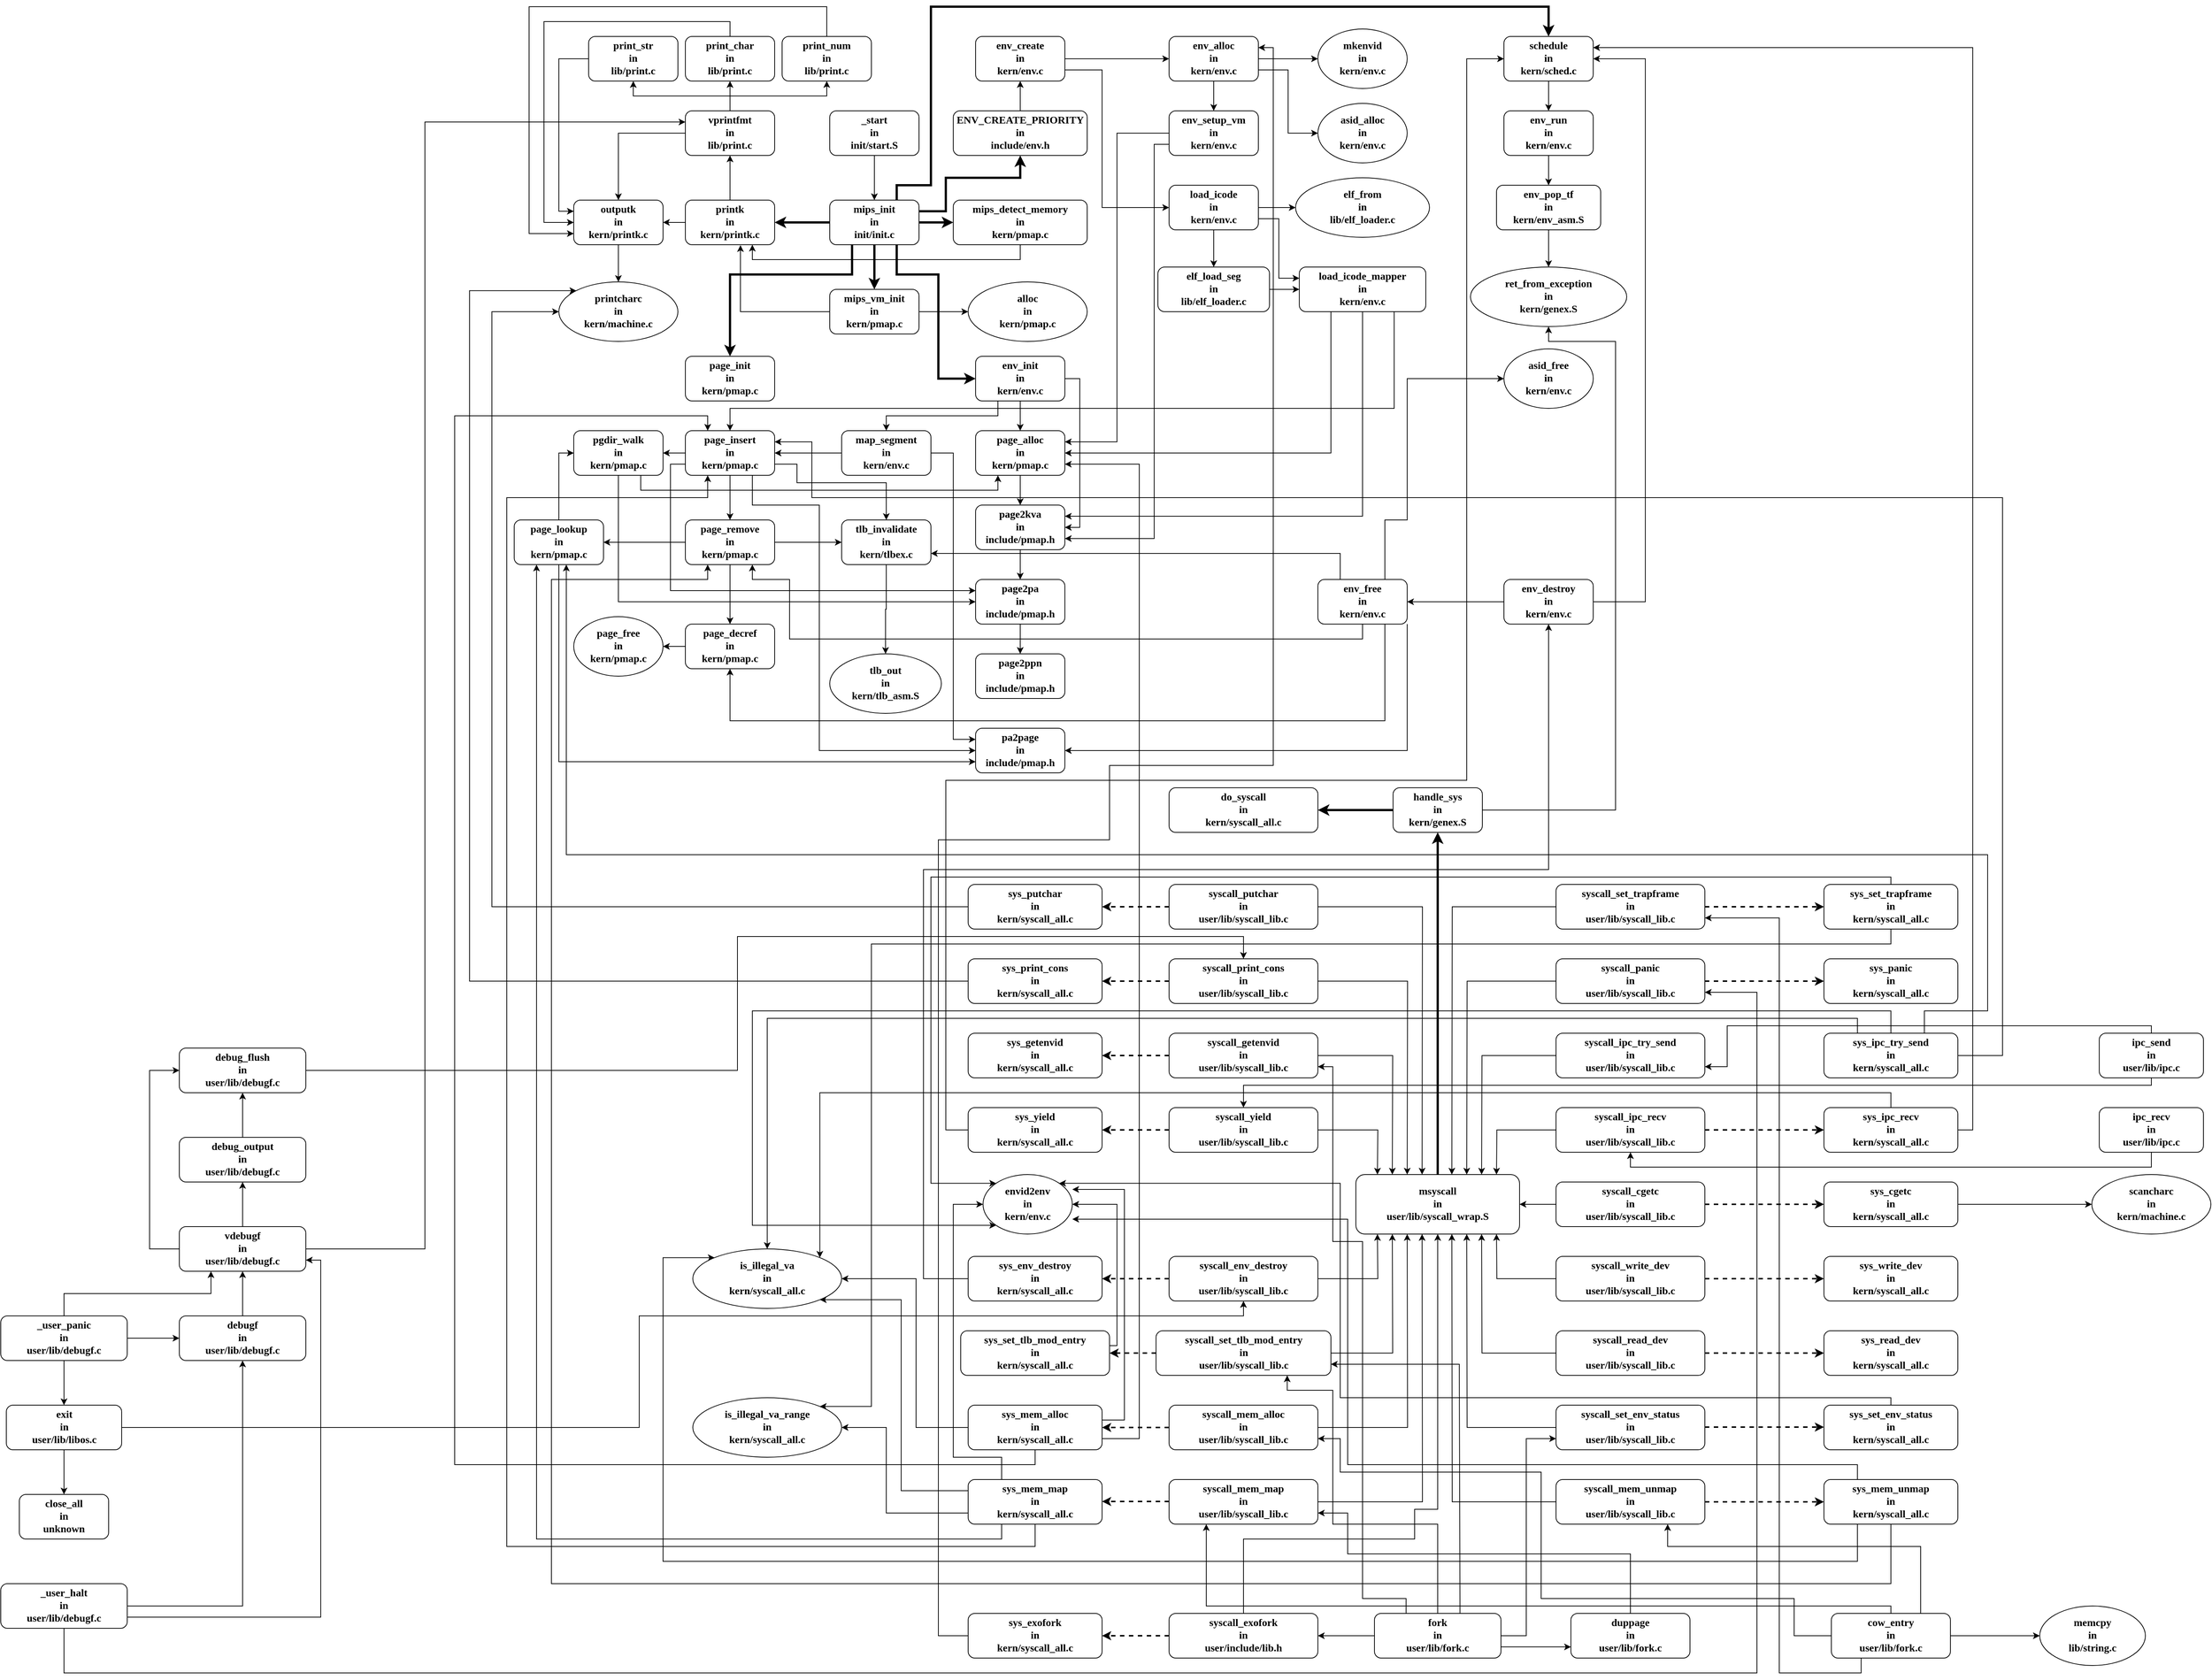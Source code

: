 <mxfile version="24.4.0" type="device">
  <diagram name="第 1 页" id="VvnD1uf28huWxOb_pR6d">
    <mxGraphModel dx="1994" dy="690" grid="1" gridSize="10" guides="1" tooltips="1" connect="1" arrows="1" fold="1" page="1" pageScale="1" pageWidth="827" pageHeight="1169" math="0" shadow="0">
      <root>
        <mxCell id="0" />
        <mxCell id="1" parent="0" />
        <mxCell id="-TvTE6vRX-gle3-zoLTQ-3" value="" style="edgeStyle=orthogonalEdgeStyle;rounded=0;orthogonalLoop=1;jettySize=auto;html=1;" parent="1" source="-TvTE6vRX-gle3-zoLTQ-1" target="-TvTE6vRX-gle3-zoLTQ-2" edge="1">
          <mxGeometry relative="1" as="geometry" />
        </mxCell>
        <mxCell id="-TvTE6vRX-gle3-zoLTQ-1" value="_start&lt;div style=&quot;font-size: 14px;&quot;&gt;in&lt;/div&gt;&lt;div style=&quot;font-size: 14px;&quot;&gt;init/start.S&lt;/div&gt;" style="rounded=1;whiteSpace=wrap;html=1;fontFamily=Lucida Console;fontSize=14;fontStyle=1" parent="1" vertex="1">
          <mxGeometry x="424" y="180" width="120" height="60" as="geometry" />
        </mxCell>
        <mxCell id="-TvTE6vRX-gle3-zoLTQ-6" value="" style="edgeStyle=orthogonalEdgeStyle;rounded=0;orthogonalLoop=1;jettySize=auto;html=1;fontSize=11;strokeWidth=3;" parent="1" source="-TvTE6vRX-gle3-zoLTQ-2" target="-TvTE6vRX-gle3-zoLTQ-5" edge="1">
          <mxGeometry relative="1" as="geometry" />
        </mxCell>
        <mxCell id="-TvTE6vRX-gle3-zoLTQ-25" value="" style="edgeStyle=orthogonalEdgeStyle;rounded=0;orthogonalLoop=1;jettySize=auto;html=1;strokeWidth=3;" parent="1" source="-TvTE6vRX-gle3-zoLTQ-2" target="-TvTE6vRX-gle3-zoLTQ-24" edge="1">
          <mxGeometry relative="1" as="geometry" />
        </mxCell>
        <mxCell id="-TvTE6vRX-gle3-zoLTQ-29" value="" style="edgeStyle=orthogonalEdgeStyle;rounded=0;orthogonalLoop=1;jettySize=auto;html=1;strokeWidth=3;" parent="1" source="-TvTE6vRX-gle3-zoLTQ-2" target="-TvTE6vRX-gle3-zoLTQ-28" edge="1">
          <mxGeometry relative="1" as="geometry" />
        </mxCell>
        <mxCell id="-TvTE6vRX-gle3-zoLTQ-35" style="edgeStyle=orthogonalEdgeStyle;rounded=0;orthogonalLoop=1;jettySize=auto;html=1;exitX=0.25;exitY=1;exitDx=0;exitDy=0;entryX=0.5;entryY=0;entryDx=0;entryDy=0;strokeWidth=3;" parent="1" source="-TvTE6vRX-gle3-zoLTQ-2" target="-TvTE6vRX-gle3-zoLTQ-33" edge="1">
          <mxGeometry relative="1" as="geometry">
            <Array as="points">
              <mxPoint x="454" y="400" />
              <mxPoint x="290" y="400" />
            </Array>
          </mxGeometry>
        </mxCell>
        <mxCell id="-TvTE6vRX-gle3-zoLTQ-47" style="edgeStyle=orthogonalEdgeStyle;rounded=0;orthogonalLoop=1;jettySize=auto;html=1;exitX=0.75;exitY=1;exitDx=0;exitDy=0;entryX=0;entryY=0.5;entryDx=0;entryDy=0;strokeWidth=3;" parent="1" source="-TvTE6vRX-gle3-zoLTQ-2" target="-TvTE6vRX-gle3-zoLTQ-46" edge="1">
          <mxGeometry relative="1" as="geometry">
            <Array as="points">
              <mxPoint x="514" y="400" />
              <mxPoint x="570" y="400" />
              <mxPoint x="570" y="540" />
            </Array>
          </mxGeometry>
        </mxCell>
        <mxCell id="-TvTE6vRX-gle3-zoLTQ-123" style="edgeStyle=orthogonalEdgeStyle;rounded=0;orthogonalLoop=1;jettySize=auto;html=1;exitX=1;exitY=0.25;exitDx=0;exitDy=0;entryX=0.5;entryY=1;entryDx=0;entryDy=0;strokeWidth=3;" parent="1" source="-TvTE6vRX-gle3-zoLTQ-2" target="-TvTE6vRX-gle3-zoLTQ-92" edge="1">
          <mxGeometry relative="1" as="geometry">
            <Array as="points">
              <mxPoint x="580" y="315" />
              <mxPoint x="580" y="270" />
              <mxPoint x="680" y="270" />
            </Array>
          </mxGeometry>
        </mxCell>
        <mxCell id="-TvTE6vRX-gle3-zoLTQ-124" style="edgeStyle=orthogonalEdgeStyle;rounded=0;orthogonalLoop=1;jettySize=auto;html=1;exitX=0.75;exitY=0;exitDx=0;exitDy=0;entryX=0.5;entryY=0;entryDx=0;entryDy=0;strokeWidth=3;" parent="1" source="-TvTE6vRX-gle3-zoLTQ-2" target="-TvTE6vRX-gle3-zoLTQ-121" edge="1">
          <mxGeometry relative="1" as="geometry">
            <Array as="points">
              <mxPoint x="514" y="280" />
              <mxPoint x="560" y="280" />
              <mxPoint x="560" y="40" />
              <mxPoint x="1390" y="40" />
            </Array>
          </mxGeometry>
        </mxCell>
        <mxCell id="-TvTE6vRX-gle3-zoLTQ-2" value="mips_init&lt;div style=&quot;font-size: 14px;&quot;&gt;in&lt;/div&gt;&lt;div style=&quot;font-size: 14px;&quot;&gt;init/init.c&lt;/div&gt;" style="rounded=1;whiteSpace=wrap;html=1;fontFamily=Lucida Console;fontSize=14;fontStyle=1" parent="1" vertex="1">
          <mxGeometry x="424" y="300" width="120" height="60" as="geometry" />
        </mxCell>
        <mxCell id="-TvTE6vRX-gle3-zoLTQ-8" value="" style="edgeStyle=orthogonalEdgeStyle;rounded=0;orthogonalLoop=1;jettySize=auto;html=1;" parent="1" source="-TvTE6vRX-gle3-zoLTQ-5" target="-TvTE6vRX-gle3-zoLTQ-7" edge="1">
          <mxGeometry relative="1" as="geometry" />
        </mxCell>
        <mxCell id="-TvTE6vRX-gle3-zoLTQ-10" value="" style="edgeStyle=orthogonalEdgeStyle;rounded=0;orthogonalLoop=1;jettySize=auto;html=1;" parent="1" source="-TvTE6vRX-gle3-zoLTQ-5" target="-TvTE6vRX-gle3-zoLTQ-9" edge="1">
          <mxGeometry relative="1" as="geometry" />
        </mxCell>
        <mxCell id="-TvTE6vRX-gle3-zoLTQ-5" value="printk&lt;div style=&quot;font-size: 14px;&quot;&gt;in&lt;/div&gt;&lt;div style=&quot;font-size: 14px;&quot;&gt;kern/printk.c&lt;/div&gt;" style="rounded=1;whiteSpace=wrap;html=1;fontSize=14;fontFamily=Lucida Console;fontStyle=1" parent="1" vertex="1">
          <mxGeometry x="230" y="300" width="120" height="60" as="geometry" />
        </mxCell>
        <mxCell id="-TvTE6vRX-gle3-zoLTQ-13" style="edgeStyle=orthogonalEdgeStyle;rounded=0;orthogonalLoop=1;jettySize=auto;html=1;exitX=0;exitY=0.5;exitDx=0;exitDy=0;entryX=0.5;entryY=0;entryDx=0;entryDy=0;" parent="1" source="-TvTE6vRX-gle3-zoLTQ-7" target="-TvTE6vRX-gle3-zoLTQ-9" edge="1">
          <mxGeometry relative="1" as="geometry" />
        </mxCell>
        <mxCell id="-TvTE6vRX-gle3-zoLTQ-17" style="edgeStyle=orthogonalEdgeStyle;rounded=0;orthogonalLoop=1;jettySize=auto;html=1;exitX=0.5;exitY=0;exitDx=0;exitDy=0;entryX=0.5;entryY=1;entryDx=0;entryDy=0;" parent="1" source="-TvTE6vRX-gle3-zoLTQ-7" target="-TvTE6vRX-gle3-zoLTQ-14" edge="1">
          <mxGeometry relative="1" as="geometry" />
        </mxCell>
        <mxCell id="-TvTE6vRX-gle3-zoLTQ-18" style="edgeStyle=orthogonalEdgeStyle;rounded=0;orthogonalLoop=1;jettySize=auto;html=1;exitX=0.5;exitY=0;exitDx=0;exitDy=0;entryX=0.5;entryY=1;entryDx=0;entryDy=0;" parent="1" source="-TvTE6vRX-gle3-zoLTQ-7" target="-TvTE6vRX-gle3-zoLTQ-16" edge="1">
          <mxGeometry relative="1" as="geometry" />
        </mxCell>
        <mxCell id="-TvTE6vRX-gle3-zoLTQ-19" style="edgeStyle=orthogonalEdgeStyle;rounded=0;orthogonalLoop=1;jettySize=auto;html=1;exitX=0.5;exitY=0;exitDx=0;exitDy=0;entryX=0.5;entryY=1;entryDx=0;entryDy=0;" parent="1" source="-TvTE6vRX-gle3-zoLTQ-7" target="-TvTE6vRX-gle3-zoLTQ-15" edge="1">
          <mxGeometry relative="1" as="geometry" />
        </mxCell>
        <mxCell id="-TvTE6vRX-gle3-zoLTQ-7" value="vprintfmt&lt;div style=&quot;font-size: 14px;&quot;&gt;in&lt;/div&gt;&lt;div style=&quot;font-size: 14px;&quot;&gt;lib/print.c&lt;/div&gt;" style="rounded=1;whiteSpace=wrap;html=1;fontSize=14;fontStyle=1;fontFamily=Lucida Console;" parent="1" vertex="1">
          <mxGeometry x="230" y="180" width="120" height="60" as="geometry" />
        </mxCell>
        <mxCell id="-TvTE6vRX-gle3-zoLTQ-12" value="" style="edgeStyle=orthogonalEdgeStyle;rounded=0;orthogonalLoop=1;jettySize=auto;html=1;" parent="1" source="-TvTE6vRX-gle3-zoLTQ-9" target="-TvTE6vRX-gle3-zoLTQ-11" edge="1">
          <mxGeometry relative="1" as="geometry" />
        </mxCell>
        <mxCell id="-TvTE6vRX-gle3-zoLTQ-9" value="outputk&lt;div style=&quot;font-size: 14px;&quot;&gt;in&lt;/div&gt;&lt;div style=&quot;font-size: 14px;&quot;&gt;kern/printk.c&lt;/div&gt;" style="rounded=1;whiteSpace=wrap;html=1;fontFamily=Lucida Console;fontSize=14;fontStyle=1" parent="1" vertex="1">
          <mxGeometry x="80" y="300" width="120" height="60" as="geometry" />
        </mxCell>
        <mxCell id="-TvTE6vRX-gle3-zoLTQ-11" value="printcharc&lt;div style=&quot;font-size: 14px;&quot;&gt;in&lt;/div&gt;&lt;div style=&quot;font-size: 14px;&quot;&gt;kern/machine.c&lt;/div&gt;" style="ellipse;whiteSpace=wrap;html=1;fontFamily=Lucida Console;fontSize=14;fontStyle=1" parent="1" vertex="1">
          <mxGeometry x="60" y="410" width="160" height="80" as="geometry" />
        </mxCell>
        <mxCell id="-TvTE6vRX-gle3-zoLTQ-21" style="edgeStyle=orthogonalEdgeStyle;rounded=0;orthogonalLoop=1;jettySize=auto;html=1;entryX=0;entryY=0.5;entryDx=0;entryDy=0;" parent="1" source="-TvTE6vRX-gle3-zoLTQ-14" target="-TvTE6vRX-gle3-zoLTQ-9" edge="1">
          <mxGeometry relative="1" as="geometry">
            <Array as="points">
              <mxPoint x="290" y="60" />
              <mxPoint x="40" y="60" />
              <mxPoint x="40" y="330" />
            </Array>
          </mxGeometry>
        </mxCell>
        <mxCell id="-TvTE6vRX-gle3-zoLTQ-14" value="print_char&lt;div style=&quot;font-size: 14px;&quot;&gt;in&lt;/div&gt;&lt;div style=&quot;font-size: 14px;&quot;&gt;lib/print.c&lt;/div&gt;" style="rounded=1;whiteSpace=wrap;html=1;fontFamily=Lucida Console;fontSize=14;fontStyle=1" parent="1" vertex="1">
          <mxGeometry x="230" y="80" width="120" height="60" as="geometry" />
        </mxCell>
        <mxCell id="-TvTE6vRX-gle3-zoLTQ-22" style="edgeStyle=orthogonalEdgeStyle;rounded=0;orthogonalLoop=1;jettySize=auto;html=1;entryX=0;entryY=0.25;entryDx=0;entryDy=0;" parent="1" source="-TvTE6vRX-gle3-zoLTQ-15" target="-TvTE6vRX-gle3-zoLTQ-9" edge="1">
          <mxGeometry relative="1" as="geometry">
            <Array as="points">
              <mxPoint x="60" y="110" />
              <mxPoint x="60" y="315" />
            </Array>
          </mxGeometry>
        </mxCell>
        <mxCell id="-TvTE6vRX-gle3-zoLTQ-15" value="print_str&lt;div style=&quot;font-size: 14px;&quot;&gt;in&lt;/div&gt;&lt;div style=&quot;font-size: 14px;&quot;&gt;lib/print.c&lt;/div&gt;" style="rounded=1;whiteSpace=wrap;html=1;fontFamily=Lucida Console;fontSize=14;fontStyle=1" parent="1" vertex="1">
          <mxGeometry x="100" y="80" width="120" height="60" as="geometry" />
        </mxCell>
        <mxCell id="-TvTE6vRX-gle3-zoLTQ-23" style="edgeStyle=orthogonalEdgeStyle;rounded=0;orthogonalLoop=1;jettySize=auto;html=1;entryX=0;entryY=0.75;entryDx=0;entryDy=0;" parent="1" source="-TvTE6vRX-gle3-zoLTQ-16" target="-TvTE6vRX-gle3-zoLTQ-9" edge="1">
          <mxGeometry relative="1" as="geometry">
            <Array as="points">
              <mxPoint x="420" y="40" />
              <mxPoint x="20" y="40" />
              <mxPoint x="20" y="345" />
            </Array>
          </mxGeometry>
        </mxCell>
        <mxCell id="-TvTE6vRX-gle3-zoLTQ-16" value="print_num&lt;div style=&quot;font-size: 14px;&quot;&gt;in&lt;/div&gt;&lt;div style=&quot;font-size: 14px;&quot;&gt;lib/print.c&lt;/div&gt;" style="rounded=1;whiteSpace=wrap;html=1;fontFamily=Lucida Console;fontSize=14;fontStyle=1" parent="1" vertex="1">
          <mxGeometry x="360" y="80" width="120" height="60" as="geometry" />
        </mxCell>
        <mxCell id="-TvTE6vRX-gle3-zoLTQ-27" style="edgeStyle=orthogonalEdgeStyle;rounded=0;orthogonalLoop=1;jettySize=auto;html=1;entryX=0.75;entryY=1;entryDx=0;entryDy=0;" parent="1" source="-TvTE6vRX-gle3-zoLTQ-24" target="-TvTE6vRX-gle3-zoLTQ-5" edge="1">
          <mxGeometry relative="1" as="geometry">
            <Array as="points">
              <mxPoint x="680" y="380" />
              <mxPoint x="320" y="380" />
            </Array>
          </mxGeometry>
        </mxCell>
        <mxCell id="-TvTE6vRX-gle3-zoLTQ-24" value="mips_detect_memory&lt;div style=&quot;font-size: 14px;&quot;&gt;in&lt;/div&gt;&lt;div style=&quot;font-size: 14px;&quot;&gt;kern/pmap.c&lt;/div&gt;" style="rounded=1;whiteSpace=wrap;html=1;fontFamily=Lucida Console;fontSize=14;fontStyle=1" parent="1" vertex="1">
          <mxGeometry x="590" y="300" width="180" height="60" as="geometry" />
        </mxCell>
        <mxCell id="-TvTE6vRX-gle3-zoLTQ-31" value="" style="edgeStyle=orthogonalEdgeStyle;rounded=0;orthogonalLoop=1;jettySize=auto;html=1;" parent="1" source="-TvTE6vRX-gle3-zoLTQ-28" target="-TvTE6vRX-gle3-zoLTQ-30" edge="1">
          <mxGeometry relative="1" as="geometry" />
        </mxCell>
        <mxCell id="-TvTE6vRX-gle3-zoLTQ-28" value="mips_vm_init&lt;div style=&quot;font-size: 14px;&quot;&gt;in&lt;/div&gt;&lt;div style=&quot;font-size: 14px;&quot;&gt;kern/pmap.c&lt;/div&gt;" style="rounded=1;whiteSpace=wrap;html=1;fontFamily=Lucida Console;fontSize=14;fontStyle=1" parent="1" vertex="1">
          <mxGeometry x="424" y="420" width="120" height="60" as="geometry" />
        </mxCell>
        <mxCell id="-TvTE6vRX-gle3-zoLTQ-30" value="alloc&lt;div&gt;in&lt;/div&gt;&lt;div&gt;kern/pmap.c&lt;/div&gt;" style="ellipse;whiteSpace=wrap;html=1;fontFamily=Lucida Console;fontSize=14;fontStyle=1" parent="1" vertex="1">
          <mxGeometry x="610" y="410" width="160" height="80" as="geometry" />
        </mxCell>
        <mxCell id="-TvTE6vRX-gle3-zoLTQ-32" style="edgeStyle=orthogonalEdgeStyle;rounded=0;orthogonalLoop=1;jettySize=auto;html=1;entryX=0.617;entryY=1.01;entryDx=0;entryDy=0;entryPerimeter=0;" parent="1" source="-TvTE6vRX-gle3-zoLTQ-28" target="-TvTE6vRX-gle3-zoLTQ-5" edge="1">
          <mxGeometry relative="1" as="geometry" />
        </mxCell>
        <mxCell id="-TvTE6vRX-gle3-zoLTQ-33" value="page_init&lt;div style=&quot;font-size: 14px;&quot;&gt;in&lt;/div&gt;&lt;div style=&quot;font-size: 14px;&quot;&gt;kern/pmap.c&lt;/div&gt;" style="rounded=1;whiteSpace=wrap;html=1;fontFamily=Lucida Console;fontSize=14;fontStyle=1" parent="1" vertex="1">
          <mxGeometry x="230" y="510" width="120" height="60" as="geometry" />
        </mxCell>
        <mxCell id="-TvTE6vRX-gle3-zoLTQ-50" value="" style="edgeStyle=orthogonalEdgeStyle;rounded=0;orthogonalLoop=1;jettySize=auto;html=1;" parent="1" source="-TvTE6vRX-gle3-zoLTQ-46" target="-TvTE6vRX-gle3-zoLTQ-49" edge="1">
          <mxGeometry relative="1" as="geometry" />
        </mxCell>
        <mxCell id="-TvTE6vRX-gle3-zoLTQ-57" style="edgeStyle=orthogonalEdgeStyle;rounded=0;orthogonalLoop=1;jettySize=auto;html=1;exitX=1;exitY=0.5;exitDx=0;exitDy=0;entryX=1;entryY=0.5;entryDx=0;entryDy=0;" parent="1" source="-TvTE6vRX-gle3-zoLTQ-46" target="-TvTE6vRX-gle3-zoLTQ-51" edge="1">
          <mxGeometry relative="1" as="geometry" />
        </mxCell>
        <mxCell id="-TvTE6vRX-gle3-zoLTQ-60" style="edgeStyle=orthogonalEdgeStyle;rounded=0;orthogonalLoop=1;jettySize=auto;html=1;exitX=0.25;exitY=1;exitDx=0;exitDy=0;entryX=0.5;entryY=0;entryDx=0;entryDy=0;" parent="1" source="-TvTE6vRX-gle3-zoLTQ-46" target="-TvTE6vRX-gle3-zoLTQ-58" edge="1">
          <mxGeometry relative="1" as="geometry" />
        </mxCell>
        <mxCell id="-TvTE6vRX-gle3-zoLTQ-46" value="env_init&lt;div style=&quot;font-size: 14px;&quot;&gt;in&lt;/div&gt;&lt;div style=&quot;font-size: 14px;&quot;&gt;kern/env.c&lt;/div&gt;" style="rounded=1;whiteSpace=wrap;html=1;fontFamily=Lucida Console;fontSize=14;fontStyle=1" parent="1" vertex="1">
          <mxGeometry x="620" y="510" width="120" height="60" as="geometry" />
        </mxCell>
        <mxCell id="-TvTE6vRX-gle3-zoLTQ-52" value="" style="edgeStyle=orthogonalEdgeStyle;rounded=0;orthogonalLoop=1;jettySize=auto;html=1;" parent="1" source="-TvTE6vRX-gle3-zoLTQ-49" target="-TvTE6vRX-gle3-zoLTQ-51" edge="1">
          <mxGeometry relative="1" as="geometry" />
        </mxCell>
        <mxCell id="-TvTE6vRX-gle3-zoLTQ-49" value="page_alloc&lt;div style=&quot;font-size: 14px;&quot;&gt;in&lt;/div&gt;&lt;div style=&quot;font-size: 14px;&quot;&gt;kern/pmap.c&lt;/div&gt;" style="rounded=1;whiteSpace=wrap;html=1;fontSize=14;fontFamily=Lucida Console;fontStyle=1" parent="1" vertex="1">
          <mxGeometry x="620" y="610" width="120" height="60" as="geometry" />
        </mxCell>
        <mxCell id="-TvTE6vRX-gle3-zoLTQ-54" value="" style="edgeStyle=orthogonalEdgeStyle;rounded=0;orthogonalLoop=1;jettySize=auto;html=1;" parent="1" source="-TvTE6vRX-gle3-zoLTQ-51" target="-TvTE6vRX-gle3-zoLTQ-53" edge="1">
          <mxGeometry relative="1" as="geometry" />
        </mxCell>
        <mxCell id="-TvTE6vRX-gle3-zoLTQ-51" value="page2kva&lt;div style=&quot;font-size: 14px;&quot;&gt;in&lt;/div&gt;&lt;div style=&quot;font-size: 14px;&quot;&gt;include/pmap.h&lt;/div&gt;" style="rounded=1;whiteSpace=wrap;html=1;fontFamily=Lucida Console;fontSize=14;fontStyle=1" parent="1" vertex="1">
          <mxGeometry x="620" y="710" width="120" height="60" as="geometry" />
        </mxCell>
        <mxCell id="-TvTE6vRX-gle3-zoLTQ-56" value="" style="edgeStyle=orthogonalEdgeStyle;rounded=0;orthogonalLoop=1;jettySize=auto;html=1;" parent="1" source="-TvTE6vRX-gle3-zoLTQ-53" target="-TvTE6vRX-gle3-zoLTQ-55" edge="1">
          <mxGeometry relative="1" as="geometry" />
        </mxCell>
        <mxCell id="-TvTE6vRX-gle3-zoLTQ-53" value="page2pa&lt;div style=&quot;font-size: 14px;&quot;&gt;in&lt;/div&gt;&lt;div style=&quot;font-size: 14px;&quot;&gt;include/pmap.h&lt;/div&gt;" style="rounded=1;whiteSpace=wrap;html=1;fontFamily=Lucida Console;fontSize=14;fontStyle=1" parent="1" vertex="1">
          <mxGeometry x="620" y="810" width="120" height="60" as="geometry" />
        </mxCell>
        <mxCell id="-TvTE6vRX-gle3-zoLTQ-55" value="page2ppn&lt;div style=&quot;font-size: 14px;&quot;&gt;in&lt;/div&gt;&lt;div style=&quot;font-size: 14px;&quot;&gt;include/pmap.h&lt;/div&gt;" style="rounded=1;whiteSpace=wrap;html=1;fontFamily=Lucida Console;fontSize=14;fontStyle=1" parent="1" vertex="1">
          <mxGeometry x="620" y="910" width="120" height="60" as="geometry" />
        </mxCell>
        <mxCell id="-TvTE6vRX-gle3-zoLTQ-62" value="" style="edgeStyle=orthogonalEdgeStyle;rounded=0;orthogonalLoop=1;jettySize=auto;html=1;" parent="1" source="-TvTE6vRX-gle3-zoLTQ-58" target="-TvTE6vRX-gle3-zoLTQ-61" edge="1">
          <mxGeometry relative="1" as="geometry" />
        </mxCell>
        <mxCell id="-TvTE6vRX-gle3-zoLTQ-88" style="edgeStyle=orthogonalEdgeStyle;rounded=0;orthogonalLoop=1;jettySize=auto;html=1;entryX=0;entryY=0.25;entryDx=0;entryDy=0;" parent="1" source="-TvTE6vRX-gle3-zoLTQ-58" target="-TvTE6vRX-gle3-zoLTQ-69" edge="1">
          <mxGeometry relative="1" as="geometry" />
        </mxCell>
        <mxCell id="-TvTE6vRX-gle3-zoLTQ-58" value="map_segment&lt;div style=&quot;font-size: 14px;&quot;&gt;in&lt;/div&gt;&lt;div style=&quot;font-size: 14px;&quot;&gt;kern/env.c&lt;/div&gt;" style="rounded=1;whiteSpace=wrap;fontFamily=Lucida Console;html=1;fontSize=14;fontStyle=1" parent="1" vertex="1">
          <mxGeometry x="440" y="610" width="120" height="60" as="geometry" />
        </mxCell>
        <mxCell id="-TvTE6vRX-gle3-zoLTQ-64" value="" style="edgeStyle=orthogonalEdgeStyle;rounded=0;orthogonalLoop=1;jettySize=auto;html=1;" parent="1" source="-TvTE6vRX-gle3-zoLTQ-61" target="-TvTE6vRX-gle3-zoLTQ-63" edge="1">
          <mxGeometry relative="1" as="geometry" />
        </mxCell>
        <mxCell id="-TvTE6vRX-gle3-zoLTQ-68" value="" style="edgeStyle=orthogonalEdgeStyle;rounded=0;orthogonalLoop=1;jettySize=auto;html=1;" parent="1" source="-TvTE6vRX-gle3-zoLTQ-61" target="-TvTE6vRX-gle3-zoLTQ-67" edge="1">
          <mxGeometry relative="1" as="geometry" />
        </mxCell>
        <mxCell id="-TvTE6vRX-gle3-zoLTQ-71" style="edgeStyle=orthogonalEdgeStyle;rounded=0;orthogonalLoop=1;jettySize=auto;html=1;exitX=0.75;exitY=1;exitDx=0;exitDy=0;entryX=0;entryY=0.5;entryDx=0;entryDy=0;" parent="1" source="-TvTE6vRX-gle3-zoLTQ-61" target="-TvTE6vRX-gle3-zoLTQ-69" edge="1">
          <mxGeometry relative="1" as="geometry">
            <Array as="points">
              <mxPoint x="320" y="710" />
              <mxPoint x="410" y="710" />
              <mxPoint x="410" y="1040" />
            </Array>
          </mxGeometry>
        </mxCell>
        <mxCell id="-TvTE6vRX-gle3-zoLTQ-89" style="edgeStyle=orthogonalEdgeStyle;rounded=0;orthogonalLoop=1;jettySize=auto;html=1;exitX=1;exitY=0.75;exitDx=0;exitDy=0;entryX=0.5;entryY=0;entryDx=0;entryDy=0;" parent="1" source="-TvTE6vRX-gle3-zoLTQ-61" target="-TvTE6vRX-gle3-zoLTQ-82" edge="1">
          <mxGeometry relative="1" as="geometry">
            <Array as="points">
              <mxPoint x="380" y="655" />
              <mxPoint x="380" y="680" />
              <mxPoint x="500" y="680" />
            </Array>
          </mxGeometry>
        </mxCell>
        <mxCell id="-TvTE6vRX-gle3-zoLTQ-91" style="edgeStyle=orthogonalEdgeStyle;rounded=0;orthogonalLoop=1;jettySize=auto;html=1;exitX=0;exitY=0.75;exitDx=0;exitDy=0;entryX=0;entryY=0.25;entryDx=0;entryDy=0;" parent="1" source="-TvTE6vRX-gle3-zoLTQ-61" target="-TvTE6vRX-gle3-zoLTQ-53" edge="1">
          <mxGeometry relative="1" as="geometry" />
        </mxCell>
        <mxCell id="-TvTE6vRX-gle3-zoLTQ-61" value="page_insert&lt;div style=&quot;font-size: 14px;&quot;&gt;in&lt;/div&gt;&lt;div style=&quot;font-size: 14px;&quot;&gt;kern/pmap.c&lt;/div&gt;" style="rounded=1;whiteSpace=wrap;html=1;fontFamily=Lucida Console;fontSize=14;fontStyle=1" parent="1" vertex="1">
          <mxGeometry x="230" y="610" width="120" height="60" as="geometry" />
        </mxCell>
        <mxCell id="-TvTE6vRX-gle3-zoLTQ-65" style="edgeStyle=orthogonalEdgeStyle;rounded=0;orthogonalLoop=1;jettySize=auto;html=1;exitX=0.75;exitY=1;exitDx=0;exitDy=0;entryX=0.25;entryY=1;entryDx=0;entryDy=0;" parent="1" source="-TvTE6vRX-gle3-zoLTQ-63" target="-TvTE6vRX-gle3-zoLTQ-49" edge="1">
          <mxGeometry relative="1" as="geometry" />
        </mxCell>
        <mxCell id="-TvTE6vRX-gle3-zoLTQ-66" style="edgeStyle=orthogonalEdgeStyle;rounded=0;orthogonalLoop=1;jettySize=auto;html=1;exitX=0.5;exitY=1;exitDx=0;exitDy=0;entryX=0;entryY=0.5;entryDx=0;entryDy=0;" parent="1" source="-TvTE6vRX-gle3-zoLTQ-63" target="-TvTE6vRX-gle3-zoLTQ-53" edge="1">
          <mxGeometry relative="1" as="geometry" />
        </mxCell>
        <mxCell id="-TvTE6vRX-gle3-zoLTQ-63" value="pgdir_walk&lt;div style=&quot;font-size: 14px;&quot;&gt;in&lt;/div&gt;&lt;div style=&quot;font-size: 14px;&quot;&gt;kern/pmap.c&lt;/div&gt;" style="rounded=1;whiteSpace=wrap;html=1;fontFamily=Lucida Console;fontSize=14;fontStyle=1" parent="1" vertex="1">
          <mxGeometry x="80" y="610" width="120" height="60" as="geometry" />
        </mxCell>
        <mxCell id="-TvTE6vRX-gle3-zoLTQ-73" value="" style="edgeStyle=orthogonalEdgeStyle;rounded=0;orthogonalLoop=1;jettySize=auto;html=1;" parent="1" source="-TvTE6vRX-gle3-zoLTQ-67" target="-TvTE6vRX-gle3-zoLTQ-72" edge="1">
          <mxGeometry relative="1" as="geometry" />
        </mxCell>
        <mxCell id="-TvTE6vRX-gle3-zoLTQ-77" value="" style="edgeStyle=orthogonalEdgeStyle;rounded=0;orthogonalLoop=1;jettySize=auto;html=1;" parent="1" source="-TvTE6vRX-gle3-zoLTQ-67" target="-TvTE6vRX-gle3-zoLTQ-76" edge="1">
          <mxGeometry relative="1" as="geometry" />
        </mxCell>
        <mxCell id="-TvTE6vRX-gle3-zoLTQ-84" value="" style="edgeStyle=orthogonalEdgeStyle;rounded=0;orthogonalLoop=1;jettySize=auto;html=1;" parent="1" source="-TvTE6vRX-gle3-zoLTQ-67" target="-TvTE6vRX-gle3-zoLTQ-82" edge="1">
          <mxGeometry relative="1" as="geometry" />
        </mxCell>
        <mxCell id="-TvTE6vRX-gle3-zoLTQ-67" value="page_remove&lt;div style=&quot;font-size: 14px;&quot;&gt;in&lt;/div&gt;&lt;div style=&quot;font-size: 14px;&quot;&gt;kern/pmap.c&lt;/div&gt;" style="rounded=1;whiteSpace=wrap;html=1;fontFamily=Lucida Console;fontSize=14;fontStyle=1" parent="1" vertex="1">
          <mxGeometry x="230" y="730" width="120" height="60" as="geometry" />
        </mxCell>
        <mxCell id="-TvTE6vRX-gle3-zoLTQ-69" value="pa2page&lt;div style=&quot;font-size: 14px;&quot;&gt;in&lt;/div&gt;&lt;div style=&quot;font-size: 14px;&quot;&gt;include/pmap.h&lt;/div&gt;" style="rounded=1;whiteSpace=wrap;html=1;fontFamily=Lucida Console;fontSize=14;fontStyle=1" parent="1" vertex="1">
          <mxGeometry x="620" y="1010" width="120" height="60" as="geometry" />
        </mxCell>
        <mxCell id="-TvTE6vRX-gle3-zoLTQ-74" style="edgeStyle=orthogonalEdgeStyle;rounded=0;orthogonalLoop=1;jettySize=auto;html=1;entryX=0;entryY=0.5;entryDx=0;entryDy=0;" parent="1" source="-TvTE6vRX-gle3-zoLTQ-72" target="-TvTE6vRX-gle3-zoLTQ-63" edge="1">
          <mxGeometry relative="1" as="geometry" />
        </mxCell>
        <mxCell id="-TvTE6vRX-gle3-zoLTQ-75" style="edgeStyle=orthogonalEdgeStyle;rounded=0;orthogonalLoop=1;jettySize=auto;html=1;exitX=0.5;exitY=1;exitDx=0;exitDy=0;entryX=0;entryY=0.75;entryDx=0;entryDy=0;" parent="1" source="-TvTE6vRX-gle3-zoLTQ-72" target="-TvTE6vRX-gle3-zoLTQ-69" edge="1">
          <mxGeometry relative="1" as="geometry" />
        </mxCell>
        <mxCell id="-TvTE6vRX-gle3-zoLTQ-72" value="page_lookup&lt;div style=&quot;font-size: 14px;&quot;&gt;in&lt;/div&gt;&lt;div style=&quot;font-size: 14px;&quot;&gt;kern/pmap.c&lt;/div&gt;" style="rounded=1;whiteSpace=wrap;html=1;fontSize=14;fontFamily=Lucida Console;fontStyle=1" parent="1" vertex="1">
          <mxGeometry y="730" width="120" height="60" as="geometry" />
        </mxCell>
        <mxCell id="-TvTE6vRX-gle3-zoLTQ-80" value="" style="edgeStyle=orthogonalEdgeStyle;rounded=0;orthogonalLoop=1;jettySize=auto;html=1;" parent="1" source="-TvTE6vRX-gle3-zoLTQ-76" target="-TvTE6vRX-gle3-zoLTQ-79" edge="1">
          <mxGeometry relative="1" as="geometry" />
        </mxCell>
        <mxCell id="-TvTE6vRX-gle3-zoLTQ-76" value="page_decref&lt;div style=&quot;font-size: 14px;&quot;&gt;in&lt;/div&gt;&lt;div style=&quot;font-size: 14px;&quot;&gt;kern/pmap.c&lt;/div&gt;" style="rounded=1;whiteSpace=wrap;html=1;fontSize=14;fontFamily=Lucida Console;fontStyle=1" parent="1" vertex="1">
          <mxGeometry x="230" y="870" width="120" height="60" as="geometry" />
        </mxCell>
        <mxCell id="-TvTE6vRX-gle3-zoLTQ-79" value="page_free&lt;div style=&quot;font-size: 14px;&quot;&gt;in&lt;/div&gt;&lt;div style=&quot;font-size: 14px;&quot;&gt;kern/pmap.c&lt;/div&gt;" style="ellipse;whiteSpace=wrap;html=1;fontFamily=Lucida Console;fontSize=14;fontStyle=1" parent="1" vertex="1">
          <mxGeometry x="80" y="860" width="120" height="80" as="geometry" />
        </mxCell>
        <mxCell id="-TvTE6vRX-gle3-zoLTQ-87" value="" style="edgeStyle=orthogonalEdgeStyle;rounded=0;orthogonalLoop=1;jettySize=auto;html=1;" parent="1" source="-TvTE6vRX-gle3-zoLTQ-82" target="-TvTE6vRX-gle3-zoLTQ-86" edge="1">
          <mxGeometry relative="1" as="geometry" />
        </mxCell>
        <mxCell id="-TvTE6vRX-gle3-zoLTQ-82" value="tlb_invalidate&lt;div style=&quot;font-size: 14px;&quot;&gt;in&lt;/div&gt;&lt;div style=&quot;font-size: 14px;&quot;&gt;kern/tlbex.c&lt;/div&gt;" style="rounded=1;whiteSpace=wrap;html=1;fontFamily=Lucida Console;fontSize=14;fontStyle=1" parent="1" vertex="1">
          <mxGeometry x="440" y="730" width="120" height="60" as="geometry" />
        </mxCell>
        <mxCell id="-TvTE6vRX-gle3-zoLTQ-86" value="tlb_out&lt;div style=&quot;font-size: 14px;&quot;&gt;in&lt;/div&gt;&lt;div style=&quot;font-size: 14px;&quot;&gt;kern/tlb_asm.S&lt;/div&gt;" style="ellipse;whiteSpace=wrap;html=1;fontFamily=Lucida Console;fontSize=14;fontStyle=1" parent="1" vertex="1">
          <mxGeometry x="424" y="910" width="150" height="80" as="geometry" />
        </mxCell>
        <mxCell id="-TvTE6vRX-gle3-zoLTQ-95" value="" style="edgeStyle=orthogonalEdgeStyle;rounded=0;orthogonalLoop=1;jettySize=auto;html=1;" parent="1" source="-TvTE6vRX-gle3-zoLTQ-92" target="-TvTE6vRX-gle3-zoLTQ-94" edge="1">
          <mxGeometry relative="1" as="geometry" />
        </mxCell>
        <mxCell id="-TvTE6vRX-gle3-zoLTQ-92" value="ENV_CREATE_PRIORITY&lt;div style=&quot;font-size: 14px;&quot;&gt;in&lt;/div&gt;&lt;div style=&quot;font-size: 14px;&quot;&gt;include/env.h&lt;/div&gt;" style="rounded=1;whiteSpace=wrap;html=1;fontSize=14;fontStyle=1;fontFamily=Lucida Console;" parent="1" vertex="1">
          <mxGeometry x="590" y="180" width="180" height="60" as="geometry" />
        </mxCell>
        <mxCell id="-TvTE6vRX-gle3-zoLTQ-97" value="" style="edgeStyle=orthogonalEdgeStyle;rounded=0;orthogonalLoop=1;jettySize=auto;html=1;" parent="1" source="-TvTE6vRX-gle3-zoLTQ-94" target="-TvTE6vRX-gle3-zoLTQ-96" edge="1">
          <mxGeometry relative="1" as="geometry" />
        </mxCell>
        <mxCell id="-TvTE6vRX-gle3-zoLTQ-110" style="edgeStyle=orthogonalEdgeStyle;rounded=0;orthogonalLoop=1;jettySize=auto;html=1;exitX=1;exitY=0.75;exitDx=0;exitDy=0;entryX=0;entryY=0.5;entryDx=0;entryDy=0;" parent="1" source="-TvTE6vRX-gle3-zoLTQ-94" target="-TvTE6vRX-gle3-zoLTQ-109" edge="1">
          <mxGeometry relative="1" as="geometry">
            <Array as="points">
              <mxPoint x="790" y="125" />
              <mxPoint x="790" y="310" />
            </Array>
          </mxGeometry>
        </mxCell>
        <mxCell id="-TvTE6vRX-gle3-zoLTQ-94" value="env_create&lt;div style=&quot;font-size: 14px;&quot;&gt;in&lt;/div&gt;&lt;div style=&quot;font-size: 14px;&quot;&gt;kern/env.c&lt;/div&gt;" style="rounded=1;whiteSpace=wrap;html=1;fontSize=14;fontFamily=Lucida Console;fontStyle=1" parent="1" vertex="1">
          <mxGeometry x="620" y="80" width="120" height="60" as="geometry" />
        </mxCell>
        <mxCell id="-TvTE6vRX-gle3-zoLTQ-99" value="" style="edgeStyle=orthogonalEdgeStyle;rounded=0;orthogonalLoop=1;jettySize=auto;html=1;" parent="1" source="-TvTE6vRX-gle3-zoLTQ-96" target="-TvTE6vRX-gle3-zoLTQ-98" edge="1">
          <mxGeometry relative="1" as="geometry" />
        </mxCell>
        <mxCell id="-TvTE6vRX-gle3-zoLTQ-106" value="" style="edgeStyle=orthogonalEdgeStyle;rounded=0;orthogonalLoop=1;jettySize=auto;html=1;" parent="1" source="-TvTE6vRX-gle3-zoLTQ-96" target="-TvTE6vRX-gle3-zoLTQ-104" edge="1">
          <mxGeometry relative="1" as="geometry" />
        </mxCell>
        <mxCell id="-TvTE6vRX-gle3-zoLTQ-108" style="edgeStyle=orthogonalEdgeStyle;rounded=0;orthogonalLoop=1;jettySize=auto;html=1;exitX=1;exitY=0.75;exitDx=0;exitDy=0;entryX=0;entryY=0.5;entryDx=0;entryDy=0;" parent="1" source="-TvTE6vRX-gle3-zoLTQ-96" target="-TvTE6vRX-gle3-zoLTQ-107" edge="1">
          <mxGeometry relative="1" as="geometry" />
        </mxCell>
        <mxCell id="-TvTE6vRX-gle3-zoLTQ-96" value="env_alloc&lt;div style=&quot;font-size: 14px;&quot;&gt;in&lt;/div&gt;&lt;div style=&quot;font-size: 14px;&quot;&gt;kern/env.c&lt;/div&gt;" style="rounded=1;whiteSpace=wrap;html=1;fontFamily=Lucida Console;fontSize=14;fontStyle=1" parent="1" vertex="1">
          <mxGeometry x="880" y="80" width="120" height="60" as="geometry" />
        </mxCell>
        <mxCell id="-TvTE6vRX-gle3-zoLTQ-101" style="edgeStyle=orthogonalEdgeStyle;rounded=0;orthogonalLoop=1;jettySize=auto;html=1;entryX=1;entryY=0.25;entryDx=0;entryDy=0;" parent="1" source="-TvTE6vRX-gle3-zoLTQ-98" target="-TvTE6vRX-gle3-zoLTQ-49" edge="1">
          <mxGeometry relative="1" as="geometry" />
        </mxCell>
        <mxCell id="-TvTE6vRX-gle3-zoLTQ-102" style="edgeStyle=orthogonalEdgeStyle;rounded=0;orthogonalLoop=1;jettySize=auto;html=1;exitX=0;exitY=0.75;exitDx=0;exitDy=0;entryX=1;entryY=0.75;entryDx=0;entryDy=0;" parent="1" source="-TvTE6vRX-gle3-zoLTQ-98" target="-TvTE6vRX-gle3-zoLTQ-51" edge="1">
          <mxGeometry relative="1" as="geometry">
            <Array as="points">
              <mxPoint x="860" y="225" />
              <mxPoint x="860" y="755" />
            </Array>
          </mxGeometry>
        </mxCell>
        <mxCell id="-TvTE6vRX-gle3-zoLTQ-98" value="env_setup_vm&lt;div style=&quot;font-size: 14px;&quot;&gt;in&lt;/div&gt;&lt;div style=&quot;font-size: 14px;&quot;&gt;kern/env.c&lt;/div&gt;" style="rounded=1;whiteSpace=wrap;html=1;fontSize=14;fontFamily=Lucida Console;fontStyle=1" parent="1" vertex="1">
          <mxGeometry x="880" y="180" width="120" height="60" as="geometry" />
        </mxCell>
        <mxCell id="-TvTE6vRX-gle3-zoLTQ-104" value="mkenvid&lt;div style=&quot;font-size: 14px;&quot;&gt;in&lt;/div&gt;&lt;div style=&quot;font-size: 14px;&quot;&gt;kern/env.c&lt;/div&gt;" style="ellipse;whiteSpace=wrap;html=1;fontFamily=Lucida Console;fontSize=14;fontStyle=1" parent="1" vertex="1">
          <mxGeometry x="1080" y="70" width="120" height="80" as="geometry" />
        </mxCell>
        <mxCell id="-TvTE6vRX-gle3-zoLTQ-107" value="asid_alloc&lt;div style=&quot;font-size: 14px;&quot;&gt;in&lt;/div&gt;&lt;div style=&quot;font-size: 14px;&quot;&gt;kern/env.c&lt;/div&gt;" style="ellipse;whiteSpace=wrap;html=1;fontSize=14;fontFamily=Lucida Console;fontStyle=1" parent="1" vertex="1">
          <mxGeometry x="1080" y="170" width="120" height="80" as="geometry" />
        </mxCell>
        <mxCell id="-TvTE6vRX-gle3-zoLTQ-112" value="" style="edgeStyle=orthogonalEdgeStyle;rounded=0;orthogonalLoop=1;jettySize=auto;html=1;" parent="1" source="-TvTE6vRX-gle3-zoLTQ-109" target="-TvTE6vRX-gle3-zoLTQ-111" edge="1">
          <mxGeometry relative="1" as="geometry" />
        </mxCell>
        <mxCell id="-TvTE6vRX-gle3-zoLTQ-114" value="" style="edgeStyle=orthogonalEdgeStyle;rounded=0;orthogonalLoop=1;jettySize=auto;html=1;" parent="1" source="-TvTE6vRX-gle3-zoLTQ-109" target="-TvTE6vRX-gle3-zoLTQ-113" edge="1">
          <mxGeometry relative="1" as="geometry" />
        </mxCell>
        <mxCell id="-TvTE6vRX-gle3-zoLTQ-117" style="edgeStyle=orthogonalEdgeStyle;rounded=0;orthogonalLoop=1;jettySize=auto;html=1;exitX=1;exitY=0.75;exitDx=0;exitDy=0;entryX=0;entryY=0.25;entryDx=0;entryDy=0;" parent="1" source="-TvTE6vRX-gle3-zoLTQ-109" target="-TvTE6vRX-gle3-zoLTQ-115" edge="1">
          <mxGeometry relative="1" as="geometry" />
        </mxCell>
        <mxCell id="-TvTE6vRX-gle3-zoLTQ-109" value="load_icode&lt;div style=&quot;font-size: 14px;&quot;&gt;in&lt;/div&gt;&lt;div style=&quot;font-size: 14px;&quot;&gt;kern/env.c&lt;/div&gt;" style="rounded=1;whiteSpace=wrap;html=1;fontSize=14;fontFamily=Lucida Console;fontStyle=1" parent="1" vertex="1">
          <mxGeometry x="880" y="280" width="120" height="60" as="geometry" />
        </mxCell>
        <mxCell id="-TvTE6vRX-gle3-zoLTQ-111" value="elf_from&lt;div style=&quot;font-size: 14px;&quot;&gt;in&lt;/div&gt;&lt;div style=&quot;font-size: 14px;&quot;&gt;lib/elf_loader.c&lt;/div&gt;" style="ellipse;whiteSpace=wrap;html=1;fontSize=14;fontFamily=Lucida Console;fontStyle=1" parent="1" vertex="1">
          <mxGeometry x="1050" y="270" width="180" height="80" as="geometry" />
        </mxCell>
        <mxCell id="-TvTE6vRX-gle3-zoLTQ-116" value="" style="edgeStyle=orthogonalEdgeStyle;rounded=0;orthogonalLoop=1;jettySize=auto;html=1;" parent="1" source="-TvTE6vRX-gle3-zoLTQ-113" target="-TvTE6vRX-gle3-zoLTQ-115" edge="1">
          <mxGeometry relative="1" as="geometry" />
        </mxCell>
        <mxCell id="-TvTE6vRX-gle3-zoLTQ-113" value="elf_load_seg&lt;div style=&quot;font-size: 14px;&quot;&gt;in&lt;/div&gt;&lt;div style=&quot;font-size: 14px;&quot;&gt;lib/elf_loader.c&lt;/div&gt;" style="rounded=1;whiteSpace=wrap;html=1;fontFamily=Lucida Console;fontSize=14;fontStyle=1" parent="1" vertex="1">
          <mxGeometry x="865" y="390" width="150" height="60" as="geometry" />
        </mxCell>
        <mxCell id="-TvTE6vRX-gle3-zoLTQ-118" style="edgeStyle=orthogonalEdgeStyle;rounded=0;orthogonalLoop=1;jettySize=auto;html=1;exitX=0.25;exitY=1;exitDx=0;exitDy=0;entryX=1;entryY=0.5;entryDx=0;entryDy=0;" parent="1" source="-TvTE6vRX-gle3-zoLTQ-115" target="-TvTE6vRX-gle3-zoLTQ-49" edge="1">
          <mxGeometry relative="1" as="geometry" />
        </mxCell>
        <mxCell id="-TvTE6vRX-gle3-zoLTQ-119" style="edgeStyle=orthogonalEdgeStyle;rounded=0;orthogonalLoop=1;jettySize=auto;html=1;exitX=0.5;exitY=1;exitDx=0;exitDy=0;entryX=1;entryY=0.25;entryDx=0;entryDy=0;" parent="1" source="-TvTE6vRX-gle3-zoLTQ-115" target="-TvTE6vRX-gle3-zoLTQ-51" edge="1">
          <mxGeometry relative="1" as="geometry" />
        </mxCell>
        <mxCell id="-TvTE6vRX-gle3-zoLTQ-120" style="edgeStyle=orthogonalEdgeStyle;rounded=0;orthogonalLoop=1;jettySize=auto;html=1;exitX=0.75;exitY=1;exitDx=0;exitDy=0;entryX=0.5;entryY=0;entryDx=0;entryDy=0;" parent="1" source="-TvTE6vRX-gle3-zoLTQ-115" target="-TvTE6vRX-gle3-zoLTQ-61" edge="1">
          <mxGeometry relative="1" as="geometry">
            <Array as="points">
              <mxPoint x="1183" y="580" />
              <mxPoint x="290" y="580" />
            </Array>
          </mxGeometry>
        </mxCell>
        <mxCell id="-TvTE6vRX-gle3-zoLTQ-115" value="load_icode_mapper&lt;div style=&quot;font-size: 14px;&quot;&gt;in&lt;/div&gt;&lt;div style=&quot;font-size: 14px;&quot;&gt;kern/env.c&lt;/div&gt;" style="rounded=1;whiteSpace=wrap;html=1;fontFamily=Lucida Console;fontSize=14;fontStyle=1" parent="1" vertex="1">
          <mxGeometry x="1055" y="390" width="170" height="60" as="geometry" />
        </mxCell>
        <mxCell id="-TvTE6vRX-gle3-zoLTQ-126" value="" style="edgeStyle=orthogonalEdgeStyle;rounded=0;orthogonalLoop=1;jettySize=auto;html=1;" parent="1" source="-TvTE6vRX-gle3-zoLTQ-121" target="-TvTE6vRX-gle3-zoLTQ-125" edge="1">
          <mxGeometry relative="1" as="geometry" />
        </mxCell>
        <mxCell id="-TvTE6vRX-gle3-zoLTQ-121" value="schedule&lt;div style=&quot;font-size: 14px;&quot;&gt;in&lt;/div&gt;&lt;div style=&quot;font-size: 14px;&quot;&gt;kern/sched.c&lt;/div&gt;" style="rounded=1;whiteSpace=wrap;html=1;fontSize=14;fontFamily=Lucida Console;fontStyle=1" parent="1" vertex="1">
          <mxGeometry x="1330" y="80" width="120" height="60" as="geometry" />
        </mxCell>
        <mxCell id="-TvTE6vRX-gle3-zoLTQ-128" value="" style="edgeStyle=orthogonalEdgeStyle;rounded=0;orthogonalLoop=1;jettySize=auto;html=1;" parent="1" source="-TvTE6vRX-gle3-zoLTQ-125" target="-TvTE6vRX-gle3-zoLTQ-127" edge="1">
          <mxGeometry relative="1" as="geometry" />
        </mxCell>
        <mxCell id="-TvTE6vRX-gle3-zoLTQ-125" value="env_run&lt;div style=&quot;font-size: 14px;&quot;&gt;in&lt;/div&gt;&lt;div style=&quot;font-size: 14px;&quot;&gt;kern/env.c&lt;/div&gt;" style="rounded=1;whiteSpace=wrap;html=1;fontSize=14;fontFamily=Lucida Console;fontStyle=1" parent="1" vertex="1">
          <mxGeometry x="1330" y="180" width="120" height="60" as="geometry" />
        </mxCell>
        <mxCell id="-TvTE6vRX-gle3-zoLTQ-130" value="" style="edgeStyle=orthogonalEdgeStyle;rounded=0;orthogonalLoop=1;jettySize=auto;html=1;" parent="1" source="-TvTE6vRX-gle3-zoLTQ-127" edge="1">
          <mxGeometry relative="1" as="geometry">
            <mxPoint x="1390" y="390" as="targetPoint" />
          </mxGeometry>
        </mxCell>
        <mxCell id="-TvTE6vRX-gle3-zoLTQ-127" value="env_pop_tf&lt;div style=&quot;font-size: 14px;&quot;&gt;in&lt;/div&gt;&lt;div style=&quot;font-size: 14px;&quot;&gt;kern/env_asm.S&lt;/div&gt;" style="rounded=1;whiteSpace=wrap;html=1;fontFamily=Lucida Console;fontSize=14;fontStyle=1" parent="1" vertex="1">
          <mxGeometry x="1320" y="280" width="140" height="60" as="geometry" />
        </mxCell>
        <mxCell id="-TvTE6vRX-gle3-zoLTQ-131" value="&lt;span style=&quot;font-family: &amp;quot;Lucida Console&amp;quot;; font-size: 14px; font-weight: 700;&quot;&gt;ret_from_exception&lt;/span&gt;&lt;div style=&quot;font-family: &amp;quot;Lucida Console&amp;quot;; font-size: 14px; font-weight: 700;&quot;&gt;in&lt;/div&gt;&lt;div style=&quot;font-family: &amp;quot;Lucida Console&amp;quot;; font-size: 14px; font-weight: 700;&quot;&gt;kern/genex.S&lt;/div&gt;" style="ellipse;whiteSpace=wrap;html=1;" parent="1" vertex="1">
          <mxGeometry x="1285" y="390" width="210" height="80" as="geometry" />
        </mxCell>
        <mxCell id="-TvTE6vRX-gle3-zoLTQ-133" value="asid_free&lt;div style=&quot;font-size: 14px;&quot;&gt;in&lt;/div&gt;&lt;div style=&quot;font-size: 14px;&quot;&gt;kern/env.c&lt;/div&gt;" style="ellipse;whiteSpace=wrap;html=1;fontFamily=Lucida Console;fontSize=14;fontStyle=1" parent="1" vertex="1">
          <mxGeometry x="1330" y="500" width="120" height="80" as="geometry" />
        </mxCell>
        <mxCell id="-TvTE6vRX-gle3-zoLTQ-134" value="&lt;div style=&quot;font-size: 14px;&quot;&gt;envid2env&lt;/div&gt;&lt;div style=&quot;font-size: 14px;&quot;&gt;in&lt;/div&gt;&lt;div style=&quot;font-size: 14px;&quot;&gt;kern/env.c&lt;/div&gt;" style="ellipse;whiteSpace=wrap;html=1;fontFamily=Lucida Console;fontSize=14;fontStyle=1" parent="1" vertex="1">
          <mxGeometry x="630" y="1610" width="120" height="80" as="geometry" />
        </mxCell>
        <mxCell id="-TvTE6vRX-gle3-zoLTQ-136" style="edgeStyle=orthogonalEdgeStyle;rounded=0;orthogonalLoop=1;jettySize=auto;html=1;entryX=0.75;entryY=1;entryDx=0;entryDy=0;" parent="1" source="-TvTE6vRX-gle3-zoLTQ-135" target="-TvTE6vRX-gle3-zoLTQ-67" edge="1">
          <mxGeometry relative="1" as="geometry">
            <Array as="points">
              <mxPoint x="1140" y="890" />
              <mxPoint x="370" y="890" />
              <mxPoint x="370" y="810" />
              <mxPoint x="320" y="810" />
            </Array>
          </mxGeometry>
        </mxCell>
        <mxCell id="-TvTE6vRX-gle3-zoLTQ-137" style="edgeStyle=orthogonalEdgeStyle;rounded=0;orthogonalLoop=1;jettySize=auto;html=1;exitX=0.75;exitY=1;exitDx=0;exitDy=0;entryX=0.5;entryY=1;entryDx=0;entryDy=0;" parent="1" source="-TvTE6vRX-gle3-zoLTQ-135" target="-TvTE6vRX-gle3-zoLTQ-76" edge="1">
          <mxGeometry relative="1" as="geometry">
            <Array as="points">
              <mxPoint x="1170" y="1000" />
              <mxPoint x="290" y="1000" />
            </Array>
          </mxGeometry>
        </mxCell>
        <mxCell id="-TvTE6vRX-gle3-zoLTQ-138" style="edgeStyle=orthogonalEdgeStyle;rounded=0;orthogonalLoop=1;jettySize=auto;html=1;exitX=1;exitY=1;exitDx=0;exitDy=0;entryX=1;entryY=0.5;entryDx=0;entryDy=0;" parent="1" source="-TvTE6vRX-gle3-zoLTQ-135" target="-TvTE6vRX-gle3-zoLTQ-69" edge="1">
          <mxGeometry relative="1" as="geometry" />
        </mxCell>
        <mxCell id="-TvTE6vRX-gle3-zoLTQ-139" style="edgeStyle=orthogonalEdgeStyle;rounded=0;orthogonalLoop=1;jettySize=auto;html=1;exitX=0.25;exitY=0;exitDx=0;exitDy=0;entryX=1;entryY=0.75;entryDx=0;entryDy=0;" parent="1" source="-TvTE6vRX-gle3-zoLTQ-135" target="-TvTE6vRX-gle3-zoLTQ-82" edge="1">
          <mxGeometry relative="1" as="geometry" />
        </mxCell>
        <mxCell id="-TvTE6vRX-gle3-zoLTQ-140" style="edgeStyle=orthogonalEdgeStyle;rounded=0;orthogonalLoop=1;jettySize=auto;html=1;exitX=0.75;exitY=0;exitDx=0;exitDy=0;entryX=0;entryY=0.5;entryDx=0;entryDy=0;" parent="1" source="-TvTE6vRX-gle3-zoLTQ-135" target="-TvTE6vRX-gle3-zoLTQ-133" edge="1">
          <mxGeometry relative="1" as="geometry">
            <Array as="points">
              <mxPoint x="1170" y="730" />
              <mxPoint x="1200" y="730" />
              <mxPoint x="1200" y="540" />
            </Array>
          </mxGeometry>
        </mxCell>
        <mxCell id="-TvTE6vRX-gle3-zoLTQ-135" value="env_free&lt;div style=&quot;font-size: 14px;&quot;&gt;in&lt;/div&gt;&lt;div style=&quot;font-size: 14px;&quot;&gt;kern/env.c&lt;/div&gt;" style="rounded=1;whiteSpace=wrap;html=1;fontSize=14;fontFamily=Lucida Console;fontStyle=1" parent="1" vertex="1">
          <mxGeometry x="1080" y="810" width="120" height="60" as="geometry" />
        </mxCell>
        <mxCell id="-TvTE6vRX-gle3-zoLTQ-142" style="edgeStyle=orthogonalEdgeStyle;rounded=0;orthogonalLoop=1;jettySize=auto;html=1;exitX=0;exitY=0.5;exitDx=0;exitDy=0;entryX=1;entryY=0.5;entryDx=0;entryDy=0;" parent="1" source="-TvTE6vRX-gle3-zoLTQ-141" target="-TvTE6vRX-gle3-zoLTQ-135" edge="1">
          <mxGeometry relative="1" as="geometry" />
        </mxCell>
        <mxCell id="-TvTE6vRX-gle3-zoLTQ-143" style="edgeStyle=orthogonalEdgeStyle;rounded=0;orthogonalLoop=1;jettySize=auto;html=1;exitX=1;exitY=0.5;exitDx=0;exitDy=0;entryX=1;entryY=0.5;entryDx=0;entryDy=0;" parent="1" source="-TvTE6vRX-gle3-zoLTQ-141" target="-TvTE6vRX-gle3-zoLTQ-121" edge="1">
          <mxGeometry relative="1" as="geometry">
            <Array as="points">
              <mxPoint x="1520" y="840" />
              <mxPoint x="1520" y="110" />
            </Array>
          </mxGeometry>
        </mxCell>
        <mxCell id="-TvTE6vRX-gle3-zoLTQ-141" value="env_destroy&lt;div style=&quot;font-size: 14px;&quot;&gt;in&lt;/div&gt;&lt;div style=&quot;font-size: 14px;&quot;&gt;kern/env.c&lt;/div&gt;" style="rounded=1;whiteSpace=wrap;html=1;fontSize=14;fontFamily=Lucida Console;fontStyle=1" parent="1" vertex="1">
          <mxGeometry x="1330" y="810" width="120" height="60" as="geometry" />
        </mxCell>
        <mxCell id="GS6HpVwLS2942WepslLu-35" style="edgeStyle=orthogonalEdgeStyle;rounded=0;orthogonalLoop=1;jettySize=auto;html=1;exitX=1;exitY=0.5;exitDx=0;exitDy=0;" parent="1" source="GS6HpVwLS2942WepslLu-1" edge="1">
          <mxGeometry relative="1" as="geometry">
            <mxPoint x="1220" y="1610" as="targetPoint" />
          </mxGeometry>
        </mxCell>
        <mxCell id="GS6HpVwLS2942WepslLu-54" value="" style="edgeStyle=orthogonalEdgeStyle;rounded=0;orthogonalLoop=1;jettySize=auto;html=1;dashed=1;strokeWidth=2;" parent="1" source="GS6HpVwLS2942WepslLu-1" target="GS6HpVwLS2942WepslLu-52" edge="1">
          <mxGeometry relative="1" as="geometry" />
        </mxCell>
        <mxCell id="GS6HpVwLS2942WepslLu-1" value="syscall_putchar&lt;div style=&quot;font-size: 14px;&quot;&gt;in&lt;/div&gt;&lt;div style=&quot;font-size: 14px;&quot;&gt;user/lib/syscall_lib.c&lt;/div&gt;" style="rounded=1;whiteSpace=wrap;html=1;fontFamily=Lucida Console;fontStyle=1;fontSize=14;" parent="1" vertex="1">
          <mxGeometry x="880" y="1220" width="200" height="60" as="geometry" />
        </mxCell>
        <mxCell id="GS6HpVwLS2942WepslLu-34" style="edgeStyle=orthogonalEdgeStyle;rounded=0;orthogonalLoop=1;jettySize=auto;html=1;exitX=1;exitY=0.5;exitDx=0;exitDy=0;" parent="1" source="GS6HpVwLS2942WepslLu-2" edge="1">
          <mxGeometry relative="1" as="geometry">
            <mxPoint x="1200" y="1610" as="targetPoint" />
          </mxGeometry>
        </mxCell>
        <mxCell id="GS6HpVwLS2942WepslLu-57" value="" style="edgeStyle=orthogonalEdgeStyle;rounded=0;orthogonalLoop=1;jettySize=auto;html=1;strokeWidth=2;dashed=1;" parent="1" source="GS6HpVwLS2942WepslLu-2" target="GS6HpVwLS2942WepslLu-56" edge="1">
          <mxGeometry relative="1" as="geometry" />
        </mxCell>
        <mxCell id="GS6HpVwLS2942WepslLu-2" value="syscall_print_cons&lt;div style=&quot;font-size: 14px;&quot;&gt;in&lt;/div&gt;&lt;div style=&quot;font-size: 14px;&quot;&gt;user/lib/syscall_lib.c&lt;/div&gt;" style="rounded=1;whiteSpace=wrap;html=1;fontFamily=Lucida Console;fontStyle=1;fontSize=14;" parent="1" vertex="1">
          <mxGeometry x="880" y="1320" width="200" height="60" as="geometry" />
        </mxCell>
        <mxCell id="GS6HpVwLS2942WepslLu-33" style="edgeStyle=orthogonalEdgeStyle;rounded=0;orthogonalLoop=1;jettySize=auto;html=1;exitX=1;exitY=0.5;exitDx=0;exitDy=0;" parent="1" source="GS6HpVwLS2942WepslLu-3" edge="1">
          <mxGeometry relative="1" as="geometry">
            <mxPoint x="1180" y="1610" as="targetPoint" />
          </mxGeometry>
        </mxCell>
        <mxCell id="GS6HpVwLS2942WepslLu-60" value="" style="edgeStyle=orthogonalEdgeStyle;rounded=0;orthogonalLoop=1;jettySize=auto;html=1;strokeWidth=2;dashed=1;" parent="1" source="GS6HpVwLS2942WepslLu-3" target="GS6HpVwLS2942WepslLu-59" edge="1">
          <mxGeometry relative="1" as="geometry" />
        </mxCell>
        <mxCell id="GS6HpVwLS2942WepslLu-3" value="syscall_getenvid&lt;div style=&quot;font-size: 14px;&quot;&gt;in&lt;/div&gt;&lt;div style=&quot;font-size: 14px;&quot;&gt;user/lib/syscall_lib.c&lt;/div&gt;" style="rounded=1;whiteSpace=wrap;html=1;fontFamily=Lucida Console;fontStyle=1;fontSize=14;" parent="1" vertex="1">
          <mxGeometry x="880" y="1420" width="200" height="60" as="geometry" />
        </mxCell>
        <mxCell id="GS6HpVwLS2942WepslLu-32" style="edgeStyle=orthogonalEdgeStyle;rounded=0;orthogonalLoop=1;jettySize=auto;html=1;exitX=1;exitY=0.5;exitDx=0;exitDy=0;" parent="1" source="GS6HpVwLS2942WepslLu-4" edge="1">
          <mxGeometry relative="1" as="geometry">
            <mxPoint x="1160" y="1610" as="targetPoint" />
          </mxGeometry>
        </mxCell>
        <mxCell id="GS6HpVwLS2942WepslLu-78" value="" style="edgeStyle=orthogonalEdgeStyle;rounded=0;orthogonalLoop=1;jettySize=auto;html=1;dashed=1;strokeWidth=2;" parent="1" source="GS6HpVwLS2942WepslLu-4" target="GS6HpVwLS2942WepslLu-61" edge="1">
          <mxGeometry relative="1" as="geometry" />
        </mxCell>
        <mxCell id="GS6HpVwLS2942WepslLu-4" value="syscall_yield&lt;div style=&quot;font-size: 14px;&quot;&gt;in&lt;/div&gt;&lt;div style=&quot;font-size: 14px;&quot;&gt;user/lib/syscall_lib.c&lt;/div&gt;" style="rounded=1;whiteSpace=wrap;html=1;fontFamily=Lucida Console;fontStyle=1;fontSize=14;" parent="1" vertex="1">
          <mxGeometry x="880" y="1520" width="200" height="60" as="geometry" />
        </mxCell>
        <mxCell id="GS6HpVwLS2942WepslLu-40" style="edgeStyle=orthogonalEdgeStyle;rounded=0;orthogonalLoop=1;jettySize=auto;html=1;exitX=1;exitY=0.5;exitDx=0;exitDy=0;" parent="1" source="GS6HpVwLS2942WepslLu-7" edge="1">
          <mxGeometry relative="1" as="geometry">
            <mxPoint x="1160" y="1690" as="targetPoint" />
          </mxGeometry>
        </mxCell>
        <mxCell id="GS6HpVwLS2942WepslLu-79" value="" style="edgeStyle=orthogonalEdgeStyle;rounded=0;orthogonalLoop=1;jettySize=auto;html=1;dashed=1;strokeWidth=2;" parent="1" source="GS6HpVwLS2942WepslLu-7" target="GS6HpVwLS2942WepslLu-64" edge="1">
          <mxGeometry relative="1" as="geometry" />
        </mxCell>
        <mxCell id="GS6HpVwLS2942WepslLu-7" value="syscall_env_destroy&lt;div style=&quot;font-size: 14px;&quot;&gt;in&lt;/div&gt;&lt;div style=&quot;font-size: 14px;&quot;&gt;user/lib/syscall_lib.c&lt;/div&gt;" style="rounded=1;whiteSpace=wrap;html=1;fontFamily=Lucida Console;fontStyle=1;fontSize=14;" parent="1" vertex="1">
          <mxGeometry x="880" y="1720" width="200" height="60" as="geometry" />
        </mxCell>
        <mxCell id="GS6HpVwLS2942WepslLu-41" style="edgeStyle=orthogonalEdgeStyle;rounded=0;orthogonalLoop=1;jettySize=auto;html=1;exitX=1;exitY=0.5;exitDx=0;exitDy=0;" parent="1" source="GS6HpVwLS2942WepslLu-8" edge="1">
          <mxGeometry relative="1" as="geometry">
            <mxPoint x="1180" y="1690" as="targetPoint" />
          </mxGeometry>
        </mxCell>
        <mxCell id="GS6HpVwLS2942WepslLu-80" value="" style="edgeStyle=orthogonalEdgeStyle;rounded=0;orthogonalLoop=1;jettySize=auto;html=1;dashed=1;strokeWidth=2;" parent="1" source="GS6HpVwLS2942WepslLu-8" target="GS6HpVwLS2942WepslLu-67" edge="1">
          <mxGeometry relative="1" as="geometry" />
        </mxCell>
        <mxCell id="GS6HpVwLS2942WepslLu-8" value="syscall_set_tlb_mod_entry&lt;div style=&quot;font-size: 14px;&quot;&gt;in&lt;/div&gt;&lt;div style=&quot;font-size: 14px;&quot;&gt;user/lib/syscall_lib.c&lt;/div&gt;" style="rounded=1;whiteSpace=wrap;html=1;fontFamily=Lucida Console;fontStyle=1;fontSize=14;" parent="1" vertex="1">
          <mxGeometry x="862.5" y="1820" width="235" height="60" as="geometry" />
        </mxCell>
        <mxCell id="GS6HpVwLS2942WepslLu-42" style="edgeStyle=orthogonalEdgeStyle;rounded=0;orthogonalLoop=1;jettySize=auto;html=1;exitX=1;exitY=0.5;exitDx=0;exitDy=0;" parent="1" source="GS6HpVwLS2942WepslLu-9" edge="1">
          <mxGeometry relative="1" as="geometry">
            <mxPoint x="1200" y="1690" as="targetPoint" />
          </mxGeometry>
        </mxCell>
        <mxCell id="GS6HpVwLS2942WepslLu-81" value="" style="edgeStyle=orthogonalEdgeStyle;rounded=0;orthogonalLoop=1;jettySize=auto;html=1;dashed=1;strokeWidth=2;" parent="1" source="GS6HpVwLS2942WepslLu-9" target="GS6HpVwLS2942WepslLu-72" edge="1">
          <mxGeometry relative="1" as="geometry" />
        </mxCell>
        <mxCell id="GS6HpVwLS2942WepslLu-9" value="syscall_mem_alloc&lt;div style=&quot;font-size: 14px;&quot;&gt;in&lt;/div&gt;&lt;div style=&quot;font-size: 14px;&quot;&gt;user/lib/syscall_lib.c&lt;/div&gt;" style="rounded=1;whiteSpace=wrap;html=1;fontFamily=Lucida Console;fontStyle=1;fontSize=14;" parent="1" vertex="1">
          <mxGeometry x="880" y="1920" width="200" height="60" as="geometry" />
        </mxCell>
        <mxCell id="GS6HpVwLS2942WepslLu-43" style="edgeStyle=orthogonalEdgeStyle;rounded=0;orthogonalLoop=1;jettySize=auto;html=1;exitX=1;exitY=0.5;exitDx=0;exitDy=0;" parent="1" source="GS6HpVwLS2942WepslLu-10" edge="1">
          <mxGeometry relative="1" as="geometry">
            <mxPoint x="1220" y="1690" as="targetPoint" />
          </mxGeometry>
        </mxCell>
        <mxCell id="GS6HpVwLS2942WepslLu-10" value="syscall_mem_map&lt;div style=&quot;font-size: 14px;&quot;&gt;in&lt;/div&gt;&lt;div style=&quot;font-size: 14px;&quot;&gt;user/lib/syscall_lib.c&lt;/div&gt;" style="rounded=1;whiteSpace=wrap;html=1;fontFamily=Lucida Console;fontStyle=1;fontSize=14;" parent="1" vertex="1">
          <mxGeometry x="880" y="2020" width="200" height="60" as="geometry" />
        </mxCell>
        <mxCell id="GS6HpVwLS2942WepslLu-47" style="edgeStyle=orthogonalEdgeStyle;rounded=0;orthogonalLoop=1;jettySize=auto;html=1;exitX=0;exitY=0.5;exitDx=0;exitDy=0;" parent="1" source="GS6HpVwLS2942WepslLu-11" edge="1">
          <mxGeometry relative="1" as="geometry">
            <mxPoint x="1260" y="1690" as="targetPoint" />
          </mxGeometry>
        </mxCell>
        <mxCell id="lfMkDHr9ZB22BNDIEuPk-10" style="edgeStyle=orthogonalEdgeStyle;rounded=0;orthogonalLoop=1;jettySize=auto;html=1;exitX=1;exitY=0.5;exitDx=0;exitDy=0;entryX=0;entryY=0.5;entryDx=0;entryDy=0;strokeWidth=2;dashed=1;" edge="1" parent="1" source="GS6HpVwLS2942WepslLu-11" target="lfMkDHr9ZB22BNDIEuPk-9">
          <mxGeometry relative="1" as="geometry" />
        </mxCell>
        <mxCell id="GS6HpVwLS2942WepslLu-11" value="syscall_mem_unmap&lt;div style=&quot;font-size: 14px;&quot;&gt;in&lt;/div&gt;&lt;div style=&quot;font-size: 14px;&quot;&gt;user/lib/syscall_lib.c&lt;/div&gt;" style="rounded=1;whiteSpace=wrap;html=1;fontFamily=Lucida Console;fontStyle=1;fontSize=14;" parent="1" vertex="1">
          <mxGeometry x="1400" y="2020" width="200" height="60" as="geometry" />
        </mxCell>
        <mxCell id="GS6HpVwLS2942WepslLu-46" style="edgeStyle=orthogonalEdgeStyle;rounded=0;orthogonalLoop=1;jettySize=auto;html=1;exitX=0;exitY=0.5;exitDx=0;exitDy=0;" parent="1" source="GS6HpVwLS2942WepslLu-12" edge="1">
          <mxGeometry relative="1" as="geometry">
            <mxPoint x="1280" y="1690" as="targetPoint" />
          </mxGeometry>
        </mxCell>
        <mxCell id="GS6HpVwLS2942WepslLu-12" value="syscall_set_env_status&lt;div style=&quot;font-size: 14px;&quot;&gt;in&lt;/div&gt;&lt;div style=&quot;font-size: 14px;&quot;&gt;user/lib/syscall_lib.c&lt;/div&gt;" style="rounded=1;whiteSpace=wrap;html=1;fontFamily=Lucida Console;fontStyle=1;fontSize=14;" parent="1" vertex="1">
          <mxGeometry x="1400" y="1920" width="200" height="60" as="geometry" />
        </mxCell>
        <mxCell id="GS6HpVwLS2942WepslLu-39" style="edgeStyle=orthogonalEdgeStyle;rounded=0;orthogonalLoop=1;jettySize=auto;html=1;exitX=0;exitY=0.5;exitDx=0;exitDy=0;" parent="1" source="GS6HpVwLS2942WepslLu-13" edge="1">
          <mxGeometry relative="1" as="geometry">
            <mxPoint x="1260" y="1610" as="targetPoint" />
          </mxGeometry>
        </mxCell>
        <mxCell id="lfMkDHr9ZB22BNDIEuPk-17" style="edgeStyle=orthogonalEdgeStyle;rounded=0;orthogonalLoop=1;jettySize=auto;html=1;exitX=1;exitY=0.5;exitDx=0;exitDy=0;entryX=0;entryY=0.5;entryDx=0;entryDy=0;strokeWidth=2;dashed=1;" edge="1" parent="1" source="GS6HpVwLS2942WepslLu-13" target="lfMkDHr9ZB22BNDIEuPk-8">
          <mxGeometry relative="1" as="geometry" />
        </mxCell>
        <mxCell id="GS6HpVwLS2942WepslLu-13" value="syscall_set_trapframe&lt;div style=&quot;font-size: 14px;&quot;&gt;in&lt;/div&gt;&lt;div style=&quot;font-size: 14px;&quot;&gt;user/lib/syscall_lib.c&lt;/div&gt;" style="rounded=1;whiteSpace=wrap;html=1;fontFamily=Lucida Console;fontStyle=1;fontSize=14;" parent="1" vertex="1">
          <mxGeometry x="1400" y="1220" width="200" height="60" as="geometry" />
        </mxCell>
        <mxCell id="GS6HpVwLS2942WepslLu-38" style="edgeStyle=orthogonalEdgeStyle;rounded=0;orthogonalLoop=1;jettySize=auto;html=1;exitX=0;exitY=0.5;exitDx=0;exitDy=0;" parent="1" source="GS6HpVwLS2942WepslLu-14" edge="1">
          <mxGeometry relative="1" as="geometry">
            <mxPoint x="1280" y="1610" as="targetPoint" />
          </mxGeometry>
        </mxCell>
        <mxCell id="lfMkDHr9ZB22BNDIEuPk-21" style="edgeStyle=orthogonalEdgeStyle;rounded=0;orthogonalLoop=1;jettySize=auto;html=1;exitX=1;exitY=0.5;exitDx=0;exitDy=0;entryX=0;entryY=0.5;entryDx=0;entryDy=0;dashed=1;strokeWidth=2;" edge="1" parent="1" source="GS6HpVwLS2942WepslLu-14" target="lfMkDHr9ZB22BNDIEuPk-20">
          <mxGeometry relative="1" as="geometry" />
        </mxCell>
        <mxCell id="GS6HpVwLS2942WepslLu-14" value="syscall_panic&lt;div style=&quot;font-size: 14px;&quot;&gt;in&lt;/div&gt;&lt;div style=&quot;font-size: 14px;&quot;&gt;user/lib/syscall_lib.c&lt;/div&gt;" style="rounded=1;whiteSpace=wrap;html=1;fontFamily=Lucida Console;fontStyle=1;fontSize=14;" parent="1" vertex="1">
          <mxGeometry x="1400" y="1320" width="200" height="60" as="geometry" />
        </mxCell>
        <mxCell id="GS6HpVwLS2942WepslLu-37" style="edgeStyle=orthogonalEdgeStyle;rounded=0;orthogonalLoop=1;jettySize=auto;html=1;" parent="1" source="GS6HpVwLS2942WepslLu-15" edge="1">
          <mxGeometry relative="1" as="geometry">
            <mxPoint x="1300" y="1610" as="targetPoint" />
          </mxGeometry>
        </mxCell>
        <mxCell id="GS6HpVwLS2942WepslLu-15" value="syscall_ipc_try_send&lt;div style=&quot;font-size: 14px;&quot;&gt;in&lt;/div&gt;&lt;div style=&quot;font-size: 14px;&quot;&gt;user/lib/syscall_lib.c&lt;/div&gt;" style="rounded=1;whiteSpace=wrap;html=1;fontFamily=Lucida Console;fontStyle=1;fontSize=14;" parent="1" vertex="1">
          <mxGeometry x="1400" y="1420" width="200" height="60" as="geometry" />
        </mxCell>
        <mxCell id="GS6HpVwLS2942WepslLu-36" style="edgeStyle=orthogonalEdgeStyle;rounded=0;orthogonalLoop=1;jettySize=auto;html=1;exitX=0;exitY=0.5;exitDx=0;exitDy=0;" parent="1" source="GS6HpVwLS2942WepslLu-16" edge="1">
          <mxGeometry relative="1" as="geometry">
            <mxPoint x="1320" y="1610" as="targetPoint" />
          </mxGeometry>
        </mxCell>
        <mxCell id="lfMkDHr9ZB22BNDIEuPk-23" style="edgeStyle=orthogonalEdgeStyle;rounded=0;orthogonalLoop=1;jettySize=auto;html=1;entryX=0;entryY=0.5;entryDx=0;entryDy=0;dashed=1;strokeWidth=2;" edge="1" parent="1" source="GS6HpVwLS2942WepslLu-16" target="lfMkDHr9ZB22BNDIEuPk-22">
          <mxGeometry relative="1" as="geometry" />
        </mxCell>
        <mxCell id="GS6HpVwLS2942WepslLu-16" value="syscall_ipc_recv&lt;div style=&quot;font-size: 14px;&quot;&gt;in&lt;/div&gt;&lt;div style=&quot;font-size: 14px;&quot;&gt;user/lib/syscall_lib.c&lt;/div&gt;" style="rounded=1;whiteSpace=wrap;html=1;fontFamily=Lucida Console;fontStyle=1;fontSize=14;" parent="1" vertex="1">
          <mxGeometry x="1400" y="1520" width="200" height="60" as="geometry" />
        </mxCell>
        <mxCell id="GS6HpVwLS2942WepslLu-28" style="edgeStyle=orthogonalEdgeStyle;rounded=0;orthogonalLoop=1;jettySize=auto;html=1;exitX=0;exitY=0.5;exitDx=0;exitDy=0;entryX=1;entryY=0.5;entryDx=0;entryDy=0;" parent="1" source="GS6HpVwLS2942WepslLu-17" target="GS6HpVwLS2942WepslLu-20" edge="1">
          <mxGeometry relative="1" as="geometry" />
        </mxCell>
        <mxCell id="lfMkDHr9ZB22BNDIEuPk-32" style="edgeStyle=orthogonalEdgeStyle;rounded=0;orthogonalLoop=1;jettySize=auto;html=1;exitX=1;exitY=0.5;exitDx=0;exitDy=0;entryX=0;entryY=0.5;entryDx=0;entryDy=0;dashed=1;strokeWidth=2;" edge="1" parent="1" source="GS6HpVwLS2942WepslLu-17" target="lfMkDHr9ZB22BNDIEuPk-31">
          <mxGeometry relative="1" as="geometry" />
        </mxCell>
        <mxCell id="GS6HpVwLS2942WepslLu-17" value="syscall_cgetc&lt;div style=&quot;font-size: 14px;&quot;&gt;in&lt;/div&gt;&lt;div style=&quot;font-size: 14px;&quot;&gt;user/lib/syscall_lib.c&lt;/div&gt;" style="rounded=1;whiteSpace=wrap;html=1;fontFamily=Lucida Console;fontStyle=1;fontSize=14;" parent="1" vertex="1">
          <mxGeometry x="1400" y="1620" width="200" height="60" as="geometry" />
        </mxCell>
        <mxCell id="GS6HpVwLS2942WepslLu-44" style="edgeStyle=orthogonalEdgeStyle;rounded=0;orthogonalLoop=1;jettySize=auto;html=1;exitX=0;exitY=0.5;exitDx=0;exitDy=0;" parent="1" source="GS6HpVwLS2942WepslLu-18" edge="1">
          <mxGeometry relative="1" as="geometry">
            <mxPoint x="1320" y="1690" as="targetPoint" />
          </mxGeometry>
        </mxCell>
        <mxCell id="lfMkDHr9ZB22BNDIEuPk-36" style="edgeStyle=orthogonalEdgeStyle;rounded=0;orthogonalLoop=1;jettySize=auto;html=1;exitX=1;exitY=0.5;exitDx=0;exitDy=0;entryX=0;entryY=0.5;entryDx=0;entryDy=0;dashed=1;strokeWidth=2;" edge="1" parent="1" source="GS6HpVwLS2942WepslLu-18" target="lfMkDHr9ZB22BNDIEuPk-35">
          <mxGeometry relative="1" as="geometry" />
        </mxCell>
        <mxCell id="GS6HpVwLS2942WepslLu-18" value="syscall_write_dev&lt;div style=&quot;font-size: 14px;&quot;&gt;in&lt;/div&gt;&lt;div style=&quot;font-size: 14px;&quot;&gt;user/lib/syscall_lib.c&lt;/div&gt;" style="rounded=1;whiteSpace=wrap;html=1;fontFamily=Lucida Console;fontStyle=1;fontSize=14;" parent="1" vertex="1">
          <mxGeometry x="1400" y="1720" width="200" height="60" as="geometry" />
        </mxCell>
        <mxCell id="GS6HpVwLS2942WepslLu-45" style="edgeStyle=orthogonalEdgeStyle;rounded=0;orthogonalLoop=1;jettySize=auto;html=1;exitX=0;exitY=0.5;exitDx=0;exitDy=0;" parent="1" source="GS6HpVwLS2942WepslLu-19" edge="1">
          <mxGeometry relative="1" as="geometry">
            <mxPoint x="1300" y="1690" as="targetPoint" />
          </mxGeometry>
        </mxCell>
        <mxCell id="lfMkDHr9ZB22BNDIEuPk-38" style="edgeStyle=orthogonalEdgeStyle;rounded=0;orthogonalLoop=1;jettySize=auto;html=1;exitX=1;exitY=0.5;exitDx=0;exitDy=0;dashed=1;strokeWidth=2;" edge="1" parent="1" source="GS6HpVwLS2942WepslLu-19" target="lfMkDHr9ZB22BNDIEuPk-37">
          <mxGeometry relative="1" as="geometry" />
        </mxCell>
        <mxCell id="GS6HpVwLS2942WepslLu-19" value="syscall_read_dev&lt;div style=&quot;font-size: 14px;&quot;&gt;in&lt;/div&gt;&lt;div style=&quot;font-size: 14px;&quot;&gt;user/lib/syscall_lib.c&lt;/div&gt;" style="rounded=1;whiteSpace=wrap;html=1;fontFamily=Lucida Console;fontStyle=1;fontSize=14;" parent="1" vertex="1">
          <mxGeometry x="1400" y="1820" width="200" height="60" as="geometry" />
        </mxCell>
        <mxCell id="GS6HpVwLS2942WepslLu-49" style="edgeStyle=orthogonalEdgeStyle;rounded=0;orthogonalLoop=1;jettySize=auto;html=1;exitX=0.5;exitY=0;exitDx=0;exitDy=0;entryX=0.5;entryY=1;entryDx=0;entryDy=0;strokeWidth=3;" parent="1" source="GS6HpVwLS2942WepslLu-20" target="GS6HpVwLS2942WepslLu-48" edge="1">
          <mxGeometry relative="1" as="geometry" />
        </mxCell>
        <mxCell id="GS6HpVwLS2942WepslLu-20" value="msyscall&lt;div style=&quot;font-size: 14px;&quot;&gt;in&lt;/div&gt;&lt;div style=&quot;font-size: 14px;&quot;&gt;user/lib/syscall_wrap.S&lt;/div&gt;" style="rounded=1;whiteSpace=wrap;html=1;fontFamily=Lucida Console;fontSize=14;fontStyle=1" parent="1" vertex="1">
          <mxGeometry x="1131" y="1610" width="220" height="80" as="geometry" />
        </mxCell>
        <mxCell id="GS6HpVwLS2942WepslLu-51" value="" style="edgeStyle=orthogonalEdgeStyle;rounded=0;orthogonalLoop=1;jettySize=auto;html=1;strokeWidth=3;" parent="1" source="GS6HpVwLS2942WepslLu-48" target="GS6HpVwLS2942WepslLu-50" edge="1">
          <mxGeometry relative="1" as="geometry" />
        </mxCell>
        <mxCell id="lfMkDHr9ZB22BNDIEuPk-39" style="edgeStyle=orthogonalEdgeStyle;rounded=0;orthogonalLoop=1;jettySize=auto;html=1;exitX=1;exitY=0.5;exitDx=0;exitDy=0;entryX=0.5;entryY=1;entryDx=0;entryDy=0;" edge="1" parent="1" source="GS6HpVwLS2942WepslLu-48" target="-TvTE6vRX-gle3-zoLTQ-131">
          <mxGeometry relative="1" as="geometry">
            <Array as="points">
              <mxPoint x="1480" y="1120" />
              <mxPoint x="1480" y="490" />
              <mxPoint x="1390" y="490" />
            </Array>
          </mxGeometry>
        </mxCell>
        <mxCell id="GS6HpVwLS2942WepslLu-48" value="handle_sys&lt;div style=&quot;font-size: 14px;&quot;&gt;in&lt;/div&gt;&lt;div style=&quot;font-size: 14px;&quot;&gt;kern/genex.S&lt;/div&gt;" style="rounded=1;whiteSpace=wrap;html=1;fontFamily=Lucida Console;fontSize=14;fontStyle=1" parent="1" vertex="1">
          <mxGeometry x="1181" y="1090" width="120" height="60" as="geometry" />
        </mxCell>
        <mxCell id="GS6HpVwLS2942WepslLu-50" value="do_syscall&lt;div style=&quot;font-size: 14px;&quot;&gt;in&lt;/div&gt;&lt;div style=&quot;font-size: 14px;&quot;&gt;kern/syscall_all.c&lt;/div&gt;" style="rounded=1;whiteSpace=wrap;html=1;fontFamily=Lucida Console;fontSize=14;fontStyle=1" parent="1" vertex="1">
          <mxGeometry x="880" y="1090" width="200" height="60" as="geometry" />
        </mxCell>
        <mxCell id="GS6HpVwLS2942WepslLu-55" style="edgeStyle=orthogonalEdgeStyle;rounded=0;orthogonalLoop=1;jettySize=auto;html=1;entryX=0;entryY=0.5;entryDx=0;entryDy=0;" parent="1" source="GS6HpVwLS2942WepslLu-52" target="-TvTE6vRX-gle3-zoLTQ-11" edge="1">
          <mxGeometry relative="1" as="geometry">
            <Array as="points">
              <mxPoint x="-30" y="1250" />
              <mxPoint x="-30" y="450" />
            </Array>
          </mxGeometry>
        </mxCell>
        <mxCell id="GS6HpVwLS2942WepslLu-52" value="sys_putchar&lt;div style=&quot;font-size: 14px;&quot;&gt;in&lt;/div&gt;&lt;div style=&quot;font-size: 14px;&quot;&gt;kern/syscall_all.c&lt;/div&gt;" style="rounded=1;whiteSpace=wrap;html=1;fontFamily=Lucida Console;fontSize=14;fontStyle=1" parent="1" vertex="1">
          <mxGeometry x="610" y="1220" width="180" height="60" as="geometry" />
        </mxCell>
        <mxCell id="GS6HpVwLS2942WepslLu-58" style="edgeStyle=orthogonalEdgeStyle;rounded=0;orthogonalLoop=1;jettySize=auto;html=1;entryX=0;entryY=0;entryDx=0;entryDy=0;" parent="1" source="GS6HpVwLS2942WepslLu-56" target="-TvTE6vRX-gle3-zoLTQ-11" edge="1">
          <mxGeometry relative="1" as="geometry">
            <Array as="points">
              <mxPoint x="-60" y="1350" />
              <mxPoint x="-60" y="422" />
            </Array>
          </mxGeometry>
        </mxCell>
        <mxCell id="GS6HpVwLS2942WepslLu-56" value="sys_print_cons&lt;div style=&quot;font-size: 14px;&quot;&gt;in&lt;/div&gt;&lt;div style=&quot;font-size: 14px;&quot;&gt;kern/syscall_all.c&lt;/div&gt;" style="rounded=1;whiteSpace=wrap;html=1;fontFamily=Lucida Console;fontSize=14;fontStyle=1" parent="1" vertex="1">
          <mxGeometry x="610" y="1320" width="180" height="60" as="geometry" />
        </mxCell>
        <mxCell id="GS6HpVwLS2942WepslLu-59" value="sys_getenvid&lt;div&gt;&lt;span style=&quot;background-color: initial;&quot;&gt;in&lt;/span&gt;&lt;div style=&quot;font-size: 14px;&quot;&gt;kern/syscall_all.c&lt;/div&gt;&lt;/div&gt;" style="rounded=1;whiteSpace=wrap;html=1;fontFamily=Lucida Console;fontSize=14;fontStyle=1" parent="1" vertex="1">
          <mxGeometry x="610" y="1420" width="180" height="60" as="geometry" />
        </mxCell>
        <mxCell id="GS6HpVwLS2942WepslLu-62" style="edgeStyle=orthogonalEdgeStyle;rounded=0;orthogonalLoop=1;jettySize=auto;html=1;entryX=0;entryY=0.5;entryDx=0;entryDy=0;" parent="1" source="GS6HpVwLS2942WepslLu-61" target="-TvTE6vRX-gle3-zoLTQ-121" edge="1">
          <mxGeometry relative="1" as="geometry">
            <Array as="points">
              <mxPoint x="580" y="1550" />
              <mxPoint x="580" y="1080" />
              <mxPoint x="1280" y="1080" />
              <mxPoint x="1280" y="110" />
            </Array>
          </mxGeometry>
        </mxCell>
        <mxCell id="GS6HpVwLS2942WepslLu-61" value="sys_yield&lt;div&gt;&lt;span style=&quot;background-color: initial;&quot;&gt;in&lt;/span&gt;&lt;div style=&quot;font-size: 14px;&quot;&gt;kern/syscall_all.c&lt;/div&gt;&lt;/div&gt;" style="rounded=1;whiteSpace=wrap;html=1;fontFamily=Lucida Console;fontSize=14;fontStyle=1" parent="1" vertex="1">
          <mxGeometry x="610" y="1520" width="180" height="60" as="geometry" />
        </mxCell>
        <mxCell id="GS6HpVwLS2942WepslLu-66" style="edgeStyle=orthogonalEdgeStyle;rounded=0;orthogonalLoop=1;jettySize=auto;html=1;exitX=0;exitY=0.5;exitDx=0;exitDy=0;entryX=0.5;entryY=1;entryDx=0;entryDy=0;" parent="1" source="GS6HpVwLS2942WepslLu-64" target="-TvTE6vRX-gle3-zoLTQ-141" edge="1">
          <mxGeometry relative="1" as="geometry">
            <Array as="points">
              <mxPoint x="550" y="1750" />
              <mxPoint x="550" y="1200" />
              <mxPoint x="1390" y="1200" />
            </Array>
          </mxGeometry>
        </mxCell>
        <mxCell id="GS6HpVwLS2942WepslLu-64" value="sys_env_destroy&lt;div&gt;&lt;span style=&quot;background-color: initial;&quot;&gt;in&lt;/span&gt;&lt;div style=&quot;font-size: 14px;&quot;&gt;kern/syscall_all.c&lt;/div&gt;&lt;/div&gt;" style="rounded=1;whiteSpace=wrap;html=1;fontFamily=Lucida Console;fontSize=14;fontStyle=1" parent="1" vertex="1">
          <mxGeometry x="610" y="1720" width="180" height="60" as="geometry" />
        </mxCell>
        <mxCell id="GS6HpVwLS2942WepslLu-68" style="edgeStyle=orthogonalEdgeStyle;rounded=0;orthogonalLoop=1;jettySize=auto;html=1;entryX=1;entryY=0.5;entryDx=0;entryDy=0;" parent="1" target="-TvTE6vRX-gle3-zoLTQ-134" edge="1">
          <mxGeometry relative="1" as="geometry">
            <mxPoint x="800" y="1840" as="sourcePoint" />
            <Array as="points">
              <mxPoint x="800" y="1840" />
              <mxPoint x="810" y="1840" />
              <mxPoint x="810" y="1650" />
            </Array>
          </mxGeometry>
        </mxCell>
        <mxCell id="GS6HpVwLS2942WepslLu-67" value="sys_set_tlb_mod_entry&lt;div&gt;&lt;span style=&quot;background-color: initial;&quot;&gt;in&lt;/span&gt;&lt;div style=&quot;font-size: 14px;&quot;&gt;kern/syscall_all.c&lt;/div&gt;&lt;/div&gt;" style="rounded=1;whiteSpace=wrap;html=1;fontFamily=Lucida Console;fontSize=14;fontStyle=1" parent="1" vertex="1">
          <mxGeometry x="600" y="1820" width="200" height="60" as="geometry" />
        </mxCell>
        <mxCell id="GS6HpVwLS2942WepslLu-69" value="&lt;div style=&quot;font-size: 14px;&quot;&gt;is_illegal_va&lt;/div&gt;&lt;div style=&quot;font-size: 14px;&quot;&gt;in&lt;/div&gt;&lt;div style=&quot;font-size: 14px;&quot;&gt;kern/syscall_all.c&lt;/div&gt;" style="ellipse;whiteSpace=wrap;html=1;fontFamily=Lucida Console;fontSize=14;fontStyle=1" parent="1" vertex="1">
          <mxGeometry x="240" y="1710" width="200" height="80" as="geometry" />
        </mxCell>
        <mxCell id="GS6HpVwLS2942WepslLu-70" value="&lt;div style=&quot;font-size: 14px;&quot;&gt;is_illegal_va_range&lt;/div&gt;&lt;div style=&quot;font-size: 14px;&quot;&gt;in&lt;/div&gt;&lt;div style=&quot;font-size: 14px;&quot;&gt;kern/syscall_all.c&lt;/div&gt;" style="ellipse;whiteSpace=wrap;html=1;fontFamily=Lucida Console;fontSize=14;fontStyle=1" parent="1" vertex="1">
          <mxGeometry x="240" y="1910" width="200" height="80" as="geometry" />
        </mxCell>
        <mxCell id="GS6HpVwLS2942WepslLu-73" style="edgeStyle=orthogonalEdgeStyle;rounded=0;orthogonalLoop=1;jettySize=auto;html=1;exitX=0;exitY=0.5;exitDx=0;exitDy=0;entryX=1;entryY=0.5;entryDx=0;entryDy=0;" parent="1" source="GS6HpVwLS2942WepslLu-72" target="GS6HpVwLS2942WepslLu-69" edge="1">
          <mxGeometry relative="1" as="geometry">
            <Array as="points">
              <mxPoint x="540" y="1950" />
              <mxPoint x="540" y="1750" />
            </Array>
          </mxGeometry>
        </mxCell>
        <mxCell id="GS6HpVwLS2942WepslLu-75" style="edgeStyle=orthogonalEdgeStyle;rounded=0;orthogonalLoop=1;jettySize=auto;html=1;exitX=0.997;exitY=0.359;exitDx=0;exitDy=0;entryX=1;entryY=0.25;entryDx=0;entryDy=0;entryPerimeter=0;exitPerimeter=0;" parent="1" source="GS6HpVwLS2942WepslLu-72" target="-TvTE6vRX-gle3-zoLTQ-134" edge="1">
          <mxGeometry relative="1" as="geometry">
            <Array as="points">
              <mxPoint x="789" y="1940" />
              <mxPoint x="820" y="1940" />
              <mxPoint x="820" y="1630" />
            </Array>
          </mxGeometry>
        </mxCell>
        <mxCell id="GS6HpVwLS2942WepslLu-76" style="edgeStyle=orthogonalEdgeStyle;rounded=0;orthogonalLoop=1;jettySize=auto;html=1;exitX=1;exitY=0.75;exitDx=0;exitDy=0;entryX=1;entryY=0.75;entryDx=0;entryDy=0;" parent="1" source="GS6HpVwLS2942WepslLu-72" target="-TvTE6vRX-gle3-zoLTQ-49" edge="1">
          <mxGeometry relative="1" as="geometry">
            <Array as="points">
              <mxPoint x="840" y="1965" />
              <mxPoint x="840" y="655" />
            </Array>
          </mxGeometry>
        </mxCell>
        <mxCell id="GS6HpVwLS2942WepslLu-77" style="edgeStyle=orthogonalEdgeStyle;rounded=0;orthogonalLoop=1;jettySize=auto;html=1;exitX=0.5;exitY=1;exitDx=0;exitDy=0;entryX=0.25;entryY=0;entryDx=0;entryDy=0;" parent="1" source="GS6HpVwLS2942WepslLu-72" target="-TvTE6vRX-gle3-zoLTQ-61" edge="1">
          <mxGeometry relative="1" as="geometry">
            <Array as="points">
              <mxPoint x="700" y="2000" />
              <mxPoint x="-80" y="2000" />
              <mxPoint x="-80" y="590" />
              <mxPoint x="260" y="590" />
            </Array>
          </mxGeometry>
        </mxCell>
        <mxCell id="GS6HpVwLS2942WepslLu-72" value="sys_mem_alloc&lt;div&gt;&lt;span style=&quot;background-color: initial;&quot;&gt;in&lt;/span&gt;&lt;div style=&quot;font-size: 14px;&quot;&gt;kern/syscall_all.c&lt;/div&gt;&lt;/div&gt;" style="rounded=1;whiteSpace=wrap;html=1;fontFamily=Lucida Console;fontSize=14;fontStyle=1" parent="1" vertex="1">
          <mxGeometry x="610" y="1920" width="180" height="60" as="geometry" />
        </mxCell>
        <mxCell id="lfMkDHr9ZB22BNDIEuPk-2" style="edgeStyle=orthogonalEdgeStyle;rounded=0;orthogonalLoop=1;jettySize=auto;html=1;exitX=0;exitY=0.25;exitDx=0;exitDy=0;entryX=1;entryY=1;entryDx=0;entryDy=0;" edge="1" parent="1" source="lfMkDHr9ZB22BNDIEuPk-1" target="GS6HpVwLS2942WepslLu-69">
          <mxGeometry relative="1" as="geometry">
            <Array as="points">
              <mxPoint x="520" y="2035" />
              <mxPoint x="520" y="1778" />
            </Array>
          </mxGeometry>
        </mxCell>
        <mxCell id="lfMkDHr9ZB22BNDIEuPk-3" style="edgeStyle=orthogonalEdgeStyle;rounded=0;orthogonalLoop=1;jettySize=auto;html=1;exitX=0;exitY=0.75;exitDx=0;exitDy=0;entryX=1;entryY=0.5;entryDx=0;entryDy=0;" edge="1" parent="1" source="lfMkDHr9ZB22BNDIEuPk-1" target="GS6HpVwLS2942WepslLu-70">
          <mxGeometry relative="1" as="geometry">
            <Array as="points">
              <mxPoint x="500" y="2065" />
              <mxPoint x="500" y="1950" />
            </Array>
          </mxGeometry>
        </mxCell>
        <mxCell id="lfMkDHr9ZB22BNDIEuPk-4" style="edgeStyle=orthogonalEdgeStyle;rounded=0;orthogonalLoop=1;jettySize=auto;html=1;exitX=0.25;exitY=0;exitDx=0;exitDy=0;entryX=0;entryY=0.5;entryDx=0;entryDy=0;" edge="1" parent="1" source="lfMkDHr9ZB22BNDIEuPk-1" target="-TvTE6vRX-gle3-zoLTQ-134">
          <mxGeometry relative="1" as="geometry">
            <Array as="points">
              <mxPoint x="655" y="1990" />
              <mxPoint x="590" y="1990" />
              <mxPoint x="590" y="1650" />
            </Array>
          </mxGeometry>
        </mxCell>
        <mxCell id="lfMkDHr9ZB22BNDIEuPk-5" style="edgeStyle=orthogonalEdgeStyle;rounded=0;orthogonalLoop=1;jettySize=auto;html=1;exitX=0.25;exitY=1;exitDx=0;exitDy=0;entryX=0.25;entryY=1;entryDx=0;entryDy=0;" edge="1" parent="1" source="lfMkDHr9ZB22BNDIEuPk-1" target="-TvTE6vRX-gle3-zoLTQ-72">
          <mxGeometry relative="1" as="geometry" />
        </mxCell>
        <mxCell id="lfMkDHr9ZB22BNDIEuPk-6" style="edgeStyle=orthogonalEdgeStyle;rounded=0;orthogonalLoop=1;jettySize=auto;html=1;exitX=0.5;exitY=1;exitDx=0;exitDy=0;entryX=0.25;entryY=1;entryDx=0;entryDy=0;" edge="1" parent="1" source="lfMkDHr9ZB22BNDIEuPk-1" target="-TvTE6vRX-gle3-zoLTQ-61">
          <mxGeometry relative="1" as="geometry">
            <Array as="points">
              <mxPoint x="700" y="2110" />
              <mxPoint x="-10" y="2110" />
              <mxPoint x="-10" y="700" />
              <mxPoint x="260" y="700" />
            </Array>
          </mxGeometry>
        </mxCell>
        <mxCell id="lfMkDHr9ZB22BNDIEuPk-1" value="sys_mem_map&lt;div&gt;&lt;span style=&quot;background-color: initial;&quot;&gt;in&lt;/span&gt;&lt;div style=&quot;font-size: 14px;&quot;&gt;kern/syscall_all.c&lt;/div&gt;&lt;/div&gt;" style="rounded=1;whiteSpace=wrap;html=1;fontFamily=Lucida Console;fontSize=14;fontStyle=1" vertex="1" parent="1">
          <mxGeometry x="610" y="2020" width="180" height="60" as="geometry" />
        </mxCell>
        <mxCell id="lfMkDHr9ZB22BNDIEuPk-7" value="" style="edgeStyle=orthogonalEdgeStyle;rounded=0;orthogonalLoop=1;jettySize=auto;html=1;dashed=1;strokeWidth=2;" edge="1" parent="1">
          <mxGeometry relative="1" as="geometry">
            <mxPoint x="880" y="2049.5" as="sourcePoint" />
            <mxPoint x="790" y="2049.5" as="targetPoint" />
          </mxGeometry>
        </mxCell>
        <mxCell id="lfMkDHr9ZB22BNDIEuPk-18" style="edgeStyle=orthogonalEdgeStyle;rounded=0;orthogonalLoop=1;jettySize=auto;html=1;exitX=0.5;exitY=1;exitDx=0;exitDy=0;entryX=1;entryY=0;entryDx=0;entryDy=0;" edge="1" parent="1" source="lfMkDHr9ZB22BNDIEuPk-8" target="GS6HpVwLS2942WepslLu-70">
          <mxGeometry relative="1" as="geometry">
            <Array as="points">
              <mxPoint x="1850" y="1300" />
              <mxPoint x="480" y="1300" />
              <mxPoint x="480" y="1922" />
            </Array>
          </mxGeometry>
        </mxCell>
        <mxCell id="lfMkDHr9ZB22BNDIEuPk-19" style="edgeStyle=orthogonalEdgeStyle;rounded=0;orthogonalLoop=1;jettySize=auto;html=1;exitX=0.5;exitY=0;exitDx=0;exitDy=0;entryX=0;entryY=0;entryDx=0;entryDy=0;" edge="1" parent="1" source="lfMkDHr9ZB22BNDIEuPk-8" target="-TvTE6vRX-gle3-zoLTQ-134">
          <mxGeometry relative="1" as="geometry">
            <Array as="points">
              <mxPoint x="1850" y="1210" />
              <mxPoint x="560" y="1210" />
              <mxPoint x="560" y="1622" />
            </Array>
          </mxGeometry>
        </mxCell>
        <mxCell id="lfMkDHr9ZB22BNDIEuPk-8" value="sys_set_trapframe&lt;div style=&quot;font-size: 14px;&quot;&gt;in&lt;/div&gt;&lt;div style=&quot;font-size: 14px;&quot;&gt;kern/syscall_all.c&lt;/div&gt;" style="rounded=1;whiteSpace=wrap;html=1;fontFamily=Lucida Console;fontSize=14;fontStyle=1" vertex="1" parent="1">
          <mxGeometry x="1760" y="1220" width="180" height="60" as="geometry" />
        </mxCell>
        <mxCell id="lfMkDHr9ZB22BNDIEuPk-11" style="edgeStyle=orthogonalEdgeStyle;rounded=0;orthogonalLoop=1;jettySize=auto;html=1;exitX=0.25;exitY=1;exitDx=0;exitDy=0;entryX=0;entryY=0;entryDx=0;entryDy=0;" edge="1" parent="1" source="lfMkDHr9ZB22BNDIEuPk-9" target="GS6HpVwLS2942WepslLu-69">
          <mxGeometry relative="1" as="geometry">
            <Array as="points">
              <mxPoint x="1805" y="2130" />
              <mxPoint x="200" y="2130" />
              <mxPoint x="200" y="1722" />
            </Array>
          </mxGeometry>
        </mxCell>
        <mxCell id="lfMkDHr9ZB22BNDIEuPk-13" style="edgeStyle=orthogonalEdgeStyle;rounded=0;orthogonalLoop=1;jettySize=auto;html=1;exitX=0.5;exitY=1;exitDx=0;exitDy=0;entryX=0.25;entryY=1;entryDx=0;entryDy=0;" edge="1" parent="1" source="lfMkDHr9ZB22BNDIEuPk-9" target="-TvTE6vRX-gle3-zoLTQ-67">
          <mxGeometry relative="1" as="geometry">
            <Array as="points">
              <mxPoint x="1850" y="2160" />
              <mxPoint x="50" y="2160" />
              <mxPoint x="50" y="810" />
              <mxPoint x="260" y="810" />
            </Array>
          </mxGeometry>
        </mxCell>
        <mxCell id="lfMkDHr9ZB22BNDIEuPk-9" value="sys_mem_unmap&lt;div style=&quot;font-size: 14px;&quot;&gt;in&lt;/div&gt;&lt;div style=&quot;font-size: 14px;&quot;&gt;kern/syscall_all.c&lt;/div&gt;" style="rounded=1;whiteSpace=wrap;html=1;fontFamily=Lucida Console;fontSize=14;fontStyle=1" vertex="1" parent="1">
          <mxGeometry x="1760" y="2020" width="180" height="60" as="geometry" />
        </mxCell>
        <mxCell id="lfMkDHr9ZB22BNDIEuPk-12" style="edgeStyle=orthogonalEdgeStyle;rounded=0;orthogonalLoop=1;jettySize=auto;html=1;exitX=0.25;exitY=0;exitDx=0;exitDy=0;entryX=1;entryY=0.75;entryDx=0;entryDy=0;entryPerimeter=0;" edge="1" parent="1" source="lfMkDHr9ZB22BNDIEuPk-9" target="-TvTE6vRX-gle3-zoLTQ-134">
          <mxGeometry relative="1" as="geometry">
            <Array as="points">
              <mxPoint x="1805" y="2000" />
              <mxPoint x="1120" y="2000" />
              <mxPoint x="1120" y="1670" />
            </Array>
          </mxGeometry>
        </mxCell>
        <mxCell id="lfMkDHr9ZB22BNDIEuPk-16" style="edgeStyle=orthogonalEdgeStyle;rounded=0;orthogonalLoop=1;jettySize=auto;html=1;exitX=0.5;exitY=0;exitDx=0;exitDy=0;entryX=1;entryY=0;entryDx=0;entryDy=0;" edge="1" parent="1" source="lfMkDHr9ZB22BNDIEuPk-14" target="-TvTE6vRX-gle3-zoLTQ-134">
          <mxGeometry relative="1" as="geometry">
            <Array as="points">
              <mxPoint x="1850" y="1910" />
              <mxPoint x="1110" y="1910" />
              <mxPoint x="1110" y="1622" />
            </Array>
          </mxGeometry>
        </mxCell>
        <mxCell id="lfMkDHr9ZB22BNDIEuPk-14" value="sys_set_env_status&lt;div style=&quot;font-size: 14px;&quot;&gt;in&lt;/div&gt;&lt;div style=&quot;font-size: 14px;&quot;&gt;kern/syscall_all.c&lt;/div&gt;" style="rounded=1;whiteSpace=wrap;html=1;fontFamily=Lucida Console;fontSize=14;fontStyle=1" vertex="1" parent="1">
          <mxGeometry x="1760" y="1920" width="180" height="60" as="geometry" />
        </mxCell>
        <mxCell id="lfMkDHr9ZB22BNDIEuPk-15" style="edgeStyle=orthogonalEdgeStyle;rounded=0;orthogonalLoop=1;jettySize=auto;html=1;exitX=1;exitY=0.5;exitDx=0;exitDy=0;entryX=0;entryY=0.5;entryDx=0;entryDy=0;strokeWidth=2;dashed=1;" edge="1" parent="1">
          <mxGeometry relative="1" as="geometry">
            <mxPoint x="1600" y="1949.5" as="sourcePoint" />
            <mxPoint x="1760" y="1949.5" as="targetPoint" />
          </mxGeometry>
        </mxCell>
        <mxCell id="lfMkDHr9ZB22BNDIEuPk-20" value="sys_panic&lt;div style=&quot;font-size: 14px;&quot;&gt;in&lt;/div&gt;&lt;div style=&quot;font-size: 14px;&quot;&gt;kern/syscall_all.c&lt;/div&gt;" style="rounded=1;whiteSpace=wrap;html=1;fontFamily=Lucida Console;fontSize=14;fontStyle=1" vertex="1" parent="1">
          <mxGeometry x="1760" y="1320" width="180" height="60" as="geometry" />
        </mxCell>
        <mxCell id="lfMkDHr9ZB22BNDIEuPk-24" style="edgeStyle=orthogonalEdgeStyle;rounded=0;orthogonalLoop=1;jettySize=auto;html=1;exitX=0.5;exitY=0;exitDx=0;exitDy=0;entryX=1;entryY=0;entryDx=0;entryDy=0;" edge="1" parent="1" source="lfMkDHr9ZB22BNDIEuPk-22" target="GS6HpVwLS2942WepslLu-69">
          <mxGeometry relative="1" as="geometry" />
        </mxCell>
        <mxCell id="lfMkDHr9ZB22BNDIEuPk-25" style="edgeStyle=orthogonalEdgeStyle;rounded=0;orthogonalLoop=1;jettySize=auto;html=1;exitX=1;exitY=0.5;exitDx=0;exitDy=0;entryX=1;entryY=0.25;entryDx=0;entryDy=0;" edge="1" parent="1" source="lfMkDHr9ZB22BNDIEuPk-22" target="-TvTE6vRX-gle3-zoLTQ-121">
          <mxGeometry relative="1" as="geometry" />
        </mxCell>
        <mxCell id="lfMkDHr9ZB22BNDIEuPk-22" value="sys_ipc_recv&lt;div style=&quot;font-size: 14px;&quot;&gt;in&lt;/div&gt;&lt;div style=&quot;font-size: 14px;&quot;&gt;kern/syscall_all.c&lt;/div&gt;" style="rounded=1;whiteSpace=wrap;html=1;fontFamily=Lucida Console;fontSize=14;fontStyle=1" vertex="1" parent="1">
          <mxGeometry x="1760" y="1520" width="180" height="60" as="geometry" />
        </mxCell>
        <mxCell id="lfMkDHr9ZB22BNDIEuPk-27" style="edgeStyle=orthogonalEdgeStyle;rounded=0;orthogonalLoop=1;jettySize=auto;html=1;exitX=0.25;exitY=0;exitDx=0;exitDy=0;entryX=0.5;entryY=0;entryDx=0;entryDy=0;" edge="1" parent="1" source="lfMkDHr9ZB22BNDIEuPk-26" target="GS6HpVwLS2942WepslLu-69">
          <mxGeometry relative="1" as="geometry" />
        </mxCell>
        <mxCell id="lfMkDHr9ZB22BNDIEuPk-28" style="edgeStyle=orthogonalEdgeStyle;rounded=0;orthogonalLoop=1;jettySize=auto;html=1;exitX=0.5;exitY=0;exitDx=0;exitDy=0;entryX=0;entryY=1;entryDx=0;entryDy=0;" edge="1" parent="1" source="lfMkDHr9ZB22BNDIEuPk-26" target="-TvTE6vRX-gle3-zoLTQ-134">
          <mxGeometry relative="1" as="geometry">
            <Array as="points">
              <mxPoint x="1850" y="1390" />
              <mxPoint x="320" y="1390" />
              <mxPoint x="320" y="1678" />
            </Array>
          </mxGeometry>
        </mxCell>
        <mxCell id="lfMkDHr9ZB22BNDIEuPk-29" style="edgeStyle=orthogonalEdgeStyle;rounded=0;orthogonalLoop=1;jettySize=auto;html=1;exitX=0.75;exitY=0;exitDx=0;exitDy=0;" edge="1" parent="1" source="lfMkDHr9ZB22BNDIEuPk-26">
          <mxGeometry relative="1" as="geometry">
            <mxPoint x="70" y="790" as="targetPoint" />
            <Array as="points">
              <mxPoint x="1895" y="1390" />
              <mxPoint x="1980" y="1390" />
              <mxPoint x="1980" y="1180" />
              <mxPoint x="70" y="1180" />
            </Array>
          </mxGeometry>
        </mxCell>
        <mxCell id="lfMkDHr9ZB22BNDIEuPk-30" style="edgeStyle=orthogonalEdgeStyle;rounded=0;orthogonalLoop=1;jettySize=auto;html=1;exitX=1;exitY=0.5;exitDx=0;exitDy=0;entryX=1;entryY=0.25;entryDx=0;entryDy=0;" edge="1" parent="1" source="lfMkDHr9ZB22BNDIEuPk-26" target="-TvTE6vRX-gle3-zoLTQ-61">
          <mxGeometry relative="1" as="geometry">
            <Array as="points">
              <mxPoint x="2000" y="1450" />
              <mxPoint x="2000" y="700" />
              <mxPoint x="400" y="700" />
              <mxPoint x="400" y="625" />
            </Array>
          </mxGeometry>
        </mxCell>
        <mxCell id="lfMkDHr9ZB22BNDIEuPk-26" value="sys_ipc_try_send&lt;div style=&quot;font-size: 14px;&quot;&gt;in&lt;/div&gt;&lt;div style=&quot;font-size: 14px;&quot;&gt;kern/syscall_all.c&lt;/div&gt;" style="rounded=1;whiteSpace=wrap;html=1;fontFamily=Lucida Console;fontSize=14;fontStyle=1" vertex="1" parent="1">
          <mxGeometry x="1760" y="1420" width="180" height="60" as="geometry" />
        </mxCell>
        <mxCell id="lfMkDHr9ZB22BNDIEuPk-34" style="edgeStyle=orthogonalEdgeStyle;rounded=0;orthogonalLoop=1;jettySize=auto;html=1;exitX=1;exitY=0.5;exitDx=0;exitDy=0;entryX=0;entryY=0.5;entryDx=0;entryDy=0;" edge="1" parent="1" source="lfMkDHr9ZB22BNDIEuPk-31" target="lfMkDHr9ZB22BNDIEuPk-33">
          <mxGeometry relative="1" as="geometry" />
        </mxCell>
        <mxCell id="lfMkDHr9ZB22BNDIEuPk-31" value="sys_cgetc&lt;div style=&quot;font-size: 14px;&quot;&gt;in&lt;/div&gt;&lt;div style=&quot;font-size: 14px;&quot;&gt;kern/syscall_all.c&lt;/div&gt;" style="rounded=1;whiteSpace=wrap;html=1;fontFamily=Lucida Console;fontSize=14;fontStyle=1" vertex="1" parent="1">
          <mxGeometry x="1760" y="1620" width="180" height="60" as="geometry" />
        </mxCell>
        <mxCell id="lfMkDHr9ZB22BNDIEuPk-33" value="scancharc&lt;div style=&quot;font-size: 14px;&quot;&gt;in&lt;/div&gt;&lt;div style=&quot;font-size: 14px;&quot;&gt;kern/machine.c&lt;/div&gt;" style="ellipse;whiteSpace=wrap;html=1;fontFamily=Lucida Console;fontSize=14;fontStyle=1" vertex="1" parent="1">
          <mxGeometry x="2120" y="1610" width="160" height="80" as="geometry" />
        </mxCell>
        <mxCell id="lfMkDHr9ZB22BNDIEuPk-35" value="sys_write_dev&lt;div style=&quot;font-size: 14px;&quot;&gt;in&lt;/div&gt;&lt;div style=&quot;font-size: 14px;&quot;&gt;kern/syscall_all.c&lt;/div&gt;" style="rounded=1;whiteSpace=wrap;html=1;fontFamily=Lucida Console;fontSize=14;fontStyle=1" vertex="1" parent="1">
          <mxGeometry x="1760" y="1720" width="180" height="60" as="geometry" />
        </mxCell>
        <mxCell id="lfMkDHr9ZB22BNDIEuPk-37" value="sys_read_dev&lt;div style=&quot;font-size: 14px;&quot;&gt;in&lt;/div&gt;&lt;div style=&quot;font-size: 14px;&quot;&gt;kern/syscall_all.c&lt;/div&gt;" style="rounded=1;whiteSpace=wrap;html=1;fontFamily=Lucida Console;fontSize=14;fontStyle=1" vertex="1" parent="1">
          <mxGeometry x="1760" y="1820" width="180" height="60" as="geometry" />
        </mxCell>
        <mxCell id="lfMkDHr9ZB22BNDIEuPk-43" style="edgeStyle=orthogonalEdgeStyle;rounded=0;orthogonalLoop=1;jettySize=auto;html=1;exitX=0.5;exitY=0;exitDx=0;exitDy=0;entryX=0.75;entryY=1;entryDx=0;entryDy=0;" edge="1" parent="1" source="lfMkDHr9ZB22BNDIEuPk-40" target="GS6HpVwLS2942WepslLu-8">
          <mxGeometry relative="1" as="geometry">
            <Array as="points">
              <mxPoint x="1241" y="2080" />
              <mxPoint x="1100" y="2080" />
              <mxPoint x="1100" y="1900" />
              <mxPoint x="1039" y="1900" />
            </Array>
          </mxGeometry>
        </mxCell>
        <mxCell id="lfMkDHr9ZB22BNDIEuPk-44" value="" style="edgeStyle=orthogonalEdgeStyle;rounded=0;orthogonalLoop=1;jettySize=auto;html=1;" edge="1" parent="1" source="lfMkDHr9ZB22BNDIEuPk-40" target="lfMkDHr9ZB22BNDIEuPk-42">
          <mxGeometry relative="1" as="geometry" />
        </mxCell>
        <mxCell id="lfMkDHr9ZB22BNDIEuPk-46" style="edgeStyle=orthogonalEdgeStyle;rounded=0;orthogonalLoop=1;jettySize=auto;html=1;exitX=0.25;exitY=0;exitDx=0;exitDy=0;entryX=1;entryY=0.75;entryDx=0;entryDy=0;" edge="1" parent="1" source="lfMkDHr9ZB22BNDIEuPk-40" target="GS6HpVwLS2942WepslLu-3">
          <mxGeometry relative="1" as="geometry">
            <Array as="points">
              <mxPoint x="1199" y="2180" />
              <mxPoint x="1140" y="2180" />
              <mxPoint x="1140" y="1700" />
              <mxPoint x="1100" y="1700" />
              <mxPoint x="1100" y="1465" />
            </Array>
          </mxGeometry>
        </mxCell>
        <mxCell id="lfMkDHr9ZB22BNDIEuPk-47" style="edgeStyle=orthogonalEdgeStyle;rounded=0;orthogonalLoop=1;jettySize=auto;html=1;exitX=0.676;exitY=0;exitDx=0;exitDy=0;entryX=1;entryY=0.75;entryDx=0;entryDy=0;exitPerimeter=0;" edge="1" parent="1" source="lfMkDHr9ZB22BNDIEuPk-40" target="GS6HpVwLS2942WepslLu-8">
          <mxGeometry relative="1" as="geometry">
            <Array as="points">
              <mxPoint x="1271" y="2180" />
              <mxPoint x="1270" y="1865" />
            </Array>
          </mxGeometry>
        </mxCell>
        <mxCell id="lfMkDHr9ZB22BNDIEuPk-48" style="edgeStyle=orthogonalEdgeStyle;rounded=0;orthogonalLoop=1;jettySize=auto;html=1;exitX=1;exitY=0.5;exitDx=0;exitDy=0;entryX=0;entryY=0.75;entryDx=0;entryDy=0;" edge="1" parent="1" source="lfMkDHr9ZB22BNDIEuPk-40" target="GS6HpVwLS2942WepslLu-12">
          <mxGeometry relative="1" as="geometry">
            <Array as="points">
              <mxPoint x="1360" y="2230" />
              <mxPoint x="1360" y="1965" />
            </Array>
          </mxGeometry>
        </mxCell>
        <mxCell id="lfMkDHr9ZB22BNDIEuPk-50" style="edgeStyle=orthogonalEdgeStyle;rounded=0;orthogonalLoop=1;jettySize=auto;html=1;exitX=1;exitY=0.75;exitDx=0;exitDy=0;entryX=0;entryY=0.75;entryDx=0;entryDy=0;" edge="1" parent="1" source="lfMkDHr9ZB22BNDIEuPk-40" target="lfMkDHr9ZB22BNDIEuPk-49">
          <mxGeometry relative="1" as="geometry" />
        </mxCell>
        <mxCell id="lfMkDHr9ZB22BNDIEuPk-40" value="fork&lt;div style=&quot;font-size: 14px;&quot;&gt;in&lt;/div&gt;&lt;div style=&quot;font-size: 14px;&quot;&gt;user/lib/fork.c&lt;/div&gt;" style="rounded=1;whiteSpace=wrap;html=1;fontFamily=Lucida Console;fontSize=14;fontStyle=1" vertex="1" parent="1">
          <mxGeometry x="1156" y="2200" width="170" height="60" as="geometry" />
        </mxCell>
        <mxCell id="lfMkDHr9ZB22BNDIEuPk-45" style="edgeStyle=orthogonalEdgeStyle;rounded=0;orthogonalLoop=1;jettySize=auto;html=1;exitX=0.5;exitY=0;exitDx=0;exitDy=0;entryX=0.5;entryY=1;entryDx=0;entryDy=0;" edge="1" parent="1" source="lfMkDHr9ZB22BNDIEuPk-42" target="GS6HpVwLS2942WepslLu-20">
          <mxGeometry relative="1" as="geometry">
            <Array as="points">
              <mxPoint x="980" y="2100" />
              <mxPoint x="1210" y="2100" />
              <mxPoint x="1210" y="2060" />
              <mxPoint x="1241" y="2060" />
            </Array>
          </mxGeometry>
        </mxCell>
        <mxCell id="lfMkDHr9ZB22BNDIEuPk-63" value="" style="edgeStyle=orthogonalEdgeStyle;rounded=0;orthogonalLoop=1;jettySize=auto;html=1;dashed=1;strokeWidth=2;" edge="1" parent="1" source="lfMkDHr9ZB22BNDIEuPk-42" target="lfMkDHr9ZB22BNDIEuPk-62">
          <mxGeometry relative="1" as="geometry" />
        </mxCell>
        <mxCell id="lfMkDHr9ZB22BNDIEuPk-42" value="syscall_exofork&lt;div style=&quot;font-size: 14px;&quot;&gt;in&lt;/div&gt;&lt;div style=&quot;font-size: 14px;&quot;&gt;user/include/lib.h&lt;/div&gt;" style="rounded=1;whiteSpace=wrap;html=1;fontFamily=Lucida Console;fontStyle=1;fontSize=14;" vertex="1" parent="1">
          <mxGeometry x="880" y="2200" width="200" height="60" as="geometry" />
        </mxCell>
        <mxCell id="lfMkDHr9ZB22BNDIEuPk-51" style="edgeStyle=orthogonalEdgeStyle;rounded=0;orthogonalLoop=1;jettySize=auto;html=1;exitX=0.5;exitY=0;exitDx=0;exitDy=0;entryX=1;entryY=0.75;entryDx=0;entryDy=0;" edge="1" parent="1" source="lfMkDHr9ZB22BNDIEuPk-49" target="GS6HpVwLS2942WepslLu-10">
          <mxGeometry relative="1" as="geometry">
            <Array as="points">
              <mxPoint x="1500" y="2120" />
              <mxPoint x="1120" y="2120" />
              <mxPoint x="1120" y="2065" />
            </Array>
          </mxGeometry>
        </mxCell>
        <mxCell id="lfMkDHr9ZB22BNDIEuPk-49" value="duppage&lt;div style=&quot;font-size: 14px;&quot;&gt;in&lt;/div&gt;&lt;div style=&quot;font-size: 14px;&quot;&gt;user/lib/fork.c&lt;/div&gt;" style="rounded=1;whiteSpace=wrap;html=1;fontSize=14;fontFamily=Lucida Console;fontStyle=1" vertex="1" parent="1">
          <mxGeometry x="1420" y="2200" width="160" height="60" as="geometry" />
        </mxCell>
        <mxCell id="lfMkDHr9ZB22BNDIEuPk-54" style="edgeStyle=orthogonalEdgeStyle;rounded=0;orthogonalLoop=1;jettySize=auto;html=1;exitX=0;exitY=0.5;exitDx=0;exitDy=0;entryX=1;entryY=0.75;entryDx=0;entryDy=0;" edge="1" parent="1" source="lfMkDHr9ZB22BNDIEuPk-53" target="GS6HpVwLS2942WepslLu-9">
          <mxGeometry relative="1" as="geometry">
            <Array as="points">
              <mxPoint x="1720" y="2230" />
              <mxPoint x="1720" y="2180" />
              <mxPoint x="1380" y="2180" />
              <mxPoint x="1380" y="2010" />
              <mxPoint x="1110" y="2010" />
              <mxPoint x="1110" y="1965" />
            </Array>
          </mxGeometry>
        </mxCell>
        <mxCell id="lfMkDHr9ZB22BNDIEuPk-56" value="" style="edgeStyle=orthogonalEdgeStyle;rounded=0;orthogonalLoop=1;jettySize=auto;html=1;" edge="1" parent="1" source="lfMkDHr9ZB22BNDIEuPk-53" target="lfMkDHr9ZB22BNDIEuPk-55">
          <mxGeometry relative="1" as="geometry" />
        </mxCell>
        <mxCell id="lfMkDHr9ZB22BNDIEuPk-58" style="edgeStyle=orthogonalEdgeStyle;rounded=0;orthogonalLoop=1;jettySize=auto;html=1;exitX=0.5;exitY=0;exitDx=0;exitDy=0;entryX=0.25;entryY=1;entryDx=0;entryDy=0;" edge="1" parent="1" source="lfMkDHr9ZB22BNDIEuPk-53" target="GS6HpVwLS2942WepslLu-10">
          <mxGeometry relative="1" as="geometry">
            <Array as="points">
              <mxPoint x="1850" y="2190" />
              <mxPoint x="930" y="2190" />
            </Array>
          </mxGeometry>
        </mxCell>
        <mxCell id="lfMkDHr9ZB22BNDIEuPk-60" style="edgeStyle=orthogonalEdgeStyle;rounded=0;orthogonalLoop=1;jettySize=auto;html=1;exitX=0.75;exitY=0;exitDx=0;exitDy=0;entryX=0.75;entryY=1;entryDx=0;entryDy=0;" edge="1" parent="1" source="lfMkDHr9ZB22BNDIEuPk-53" target="GS6HpVwLS2942WepslLu-11">
          <mxGeometry relative="1" as="geometry">
            <Array as="points">
              <mxPoint x="1890" y="2110" />
              <mxPoint x="1550" y="2110" />
            </Array>
          </mxGeometry>
        </mxCell>
        <mxCell id="lfMkDHr9ZB22BNDIEuPk-61" style="edgeStyle=orthogonalEdgeStyle;rounded=0;orthogonalLoop=1;jettySize=auto;html=1;exitX=0.25;exitY=1;exitDx=0;exitDy=0;entryX=1;entryY=0.75;entryDx=0;entryDy=0;" edge="1" parent="1" source="lfMkDHr9ZB22BNDIEuPk-53" target="GS6HpVwLS2942WepslLu-13">
          <mxGeometry relative="1" as="geometry">
            <Array as="points">
              <mxPoint x="1810" y="2280" />
              <mxPoint x="1700" y="2280" />
              <mxPoint x="1700" y="1265" />
            </Array>
          </mxGeometry>
        </mxCell>
        <mxCell id="lfMkDHr9ZB22BNDIEuPk-53" value="&lt;div style=&quot;font-size: 14px;&quot;&gt;cow_entry&lt;/div&gt;&lt;div style=&quot;font-size: 14px;&quot;&gt;in&lt;/div&gt;&lt;div style=&quot;font-size: 14px;&quot;&gt;user/lib/fork.c&lt;/div&gt;" style="rounded=1;whiteSpace=wrap;html=1;fontSize=14;fontFamily=Lucida Console;fontStyle=1" vertex="1" parent="1">
          <mxGeometry x="1770" y="2200" width="160" height="60" as="geometry" />
        </mxCell>
        <mxCell id="lfMkDHr9ZB22BNDIEuPk-55" value="memcpy&lt;div style=&quot;font-size: 14px;&quot;&gt;in&lt;/div&gt;&lt;div style=&quot;font-size: 14px;&quot;&gt;lib/string.c&lt;/div&gt;" style="ellipse;whiteSpace=wrap;html=1;fontFamily=Lucida Console;fontSize=14;fontStyle=1" vertex="1" parent="1">
          <mxGeometry x="2050" y="2190" width="142" height="80" as="geometry" />
        </mxCell>
        <mxCell id="lfMkDHr9ZB22BNDIEuPk-64" style="edgeStyle=orthogonalEdgeStyle;rounded=0;orthogonalLoop=1;jettySize=auto;html=1;exitX=0;exitY=0.5;exitDx=0;exitDy=0;entryX=1;entryY=0.25;entryDx=0;entryDy=0;" edge="1" parent="1" source="lfMkDHr9ZB22BNDIEuPk-62" target="-TvTE6vRX-gle3-zoLTQ-96">
          <mxGeometry relative="1" as="geometry">
            <Array as="points">
              <mxPoint x="570" y="2230" />
              <mxPoint x="570" y="1160" />
              <mxPoint x="800" y="1160" />
              <mxPoint x="800" y="1060" />
              <mxPoint x="1020" y="1060" />
              <mxPoint x="1020" y="95" />
            </Array>
          </mxGeometry>
        </mxCell>
        <mxCell id="lfMkDHr9ZB22BNDIEuPk-62" value="sys_exofork&lt;div&gt;&lt;span style=&quot;background-color: initial;&quot;&gt;in&lt;/span&gt;&lt;div style=&quot;font-size: 14px;&quot;&gt;kern/syscall_all.c&lt;/div&gt;&lt;/div&gt;" style="rounded=1;whiteSpace=wrap;html=1;fontFamily=Lucida Console;fontSize=14;fontStyle=1" vertex="1" parent="1">
          <mxGeometry x="610" y="2200" width="180" height="60" as="geometry" />
        </mxCell>
        <mxCell id="lfMkDHr9ZB22BNDIEuPk-66" style="edgeStyle=orthogonalEdgeStyle;rounded=0;orthogonalLoop=1;jettySize=auto;html=1;exitX=0.5;exitY=0;exitDx=0;exitDy=0;entryX=1;entryY=0.75;entryDx=0;entryDy=0;" edge="1" parent="1" source="lfMkDHr9ZB22BNDIEuPk-65" target="GS6HpVwLS2942WepslLu-15">
          <mxGeometry relative="1" as="geometry">
            <Array as="points">
              <mxPoint x="2200" y="1410" />
              <mxPoint x="1630" y="1410" />
              <mxPoint x="1630" y="1465" />
            </Array>
          </mxGeometry>
        </mxCell>
        <mxCell id="lfMkDHr9ZB22BNDIEuPk-67" style="edgeStyle=orthogonalEdgeStyle;rounded=0;orthogonalLoop=1;jettySize=auto;html=1;exitX=0.5;exitY=1;exitDx=0;exitDy=0;entryX=0.5;entryY=0;entryDx=0;entryDy=0;" edge="1" parent="1" source="lfMkDHr9ZB22BNDIEuPk-65" target="GS6HpVwLS2942WepslLu-4">
          <mxGeometry relative="1" as="geometry">
            <Array as="points">
              <mxPoint x="2200" y="1490" />
              <mxPoint x="980" y="1490" />
            </Array>
          </mxGeometry>
        </mxCell>
        <mxCell id="lfMkDHr9ZB22BNDIEuPk-65" value="ipc_send&lt;div style=&quot;font-size: 14px;&quot;&gt;in&lt;/div&gt;&lt;div style=&quot;font-size: 14px;&quot;&gt;user/lib/ipc.c&lt;/div&gt;" style="rounded=1;whiteSpace=wrap;html=1;fontSize=14;fontFamily=Lucida Console;fontStyle=1" vertex="1" parent="1">
          <mxGeometry x="2130" y="1420" width="140" height="60" as="geometry" />
        </mxCell>
        <mxCell id="lfMkDHr9ZB22BNDIEuPk-69" style="edgeStyle=orthogonalEdgeStyle;rounded=0;orthogonalLoop=1;jettySize=auto;html=1;exitX=0.5;exitY=1;exitDx=0;exitDy=0;entryX=0.5;entryY=1;entryDx=0;entryDy=0;" edge="1" parent="1" source="lfMkDHr9ZB22BNDIEuPk-68" target="GS6HpVwLS2942WepslLu-16">
          <mxGeometry relative="1" as="geometry" />
        </mxCell>
        <mxCell id="lfMkDHr9ZB22BNDIEuPk-68" value="ipc_recv&lt;div style=&quot;font-size: 14px;&quot;&gt;in&lt;/div&gt;&lt;div style=&quot;font-size: 14px;&quot;&gt;user/lib/ipc.c&lt;/div&gt;" style="rounded=1;whiteSpace=wrap;html=1;fontSize=14;fontFamily=Lucida Console;fontStyle=1" vertex="1" parent="1">
          <mxGeometry x="2130" y="1520" width="140" height="60" as="geometry" />
        </mxCell>
        <mxCell id="lfMkDHr9ZB22BNDIEuPk-71" style="edgeStyle=orthogonalEdgeStyle;rounded=0;orthogonalLoop=1;jettySize=auto;html=1;exitX=1;exitY=0.5;exitDx=0;exitDy=0;entryX=0.5;entryY=0;entryDx=0;entryDy=0;" edge="1" parent="1" source="lfMkDHr9ZB22BNDIEuPk-70" target="GS6HpVwLS2942WepslLu-2">
          <mxGeometry relative="1" as="geometry">
            <Array as="points">
              <mxPoint x="300" y="1470" />
              <mxPoint x="300" y="1290" />
              <mxPoint x="980" y="1290" />
            </Array>
          </mxGeometry>
        </mxCell>
        <mxCell id="lfMkDHr9ZB22BNDIEuPk-70" value="debug_flush&lt;div style=&quot;font-size: 14px;&quot;&gt;in&lt;/div&gt;&lt;div style=&quot;font-size: 14px;&quot;&gt;user/lib/debugf.c&lt;/div&gt;" style="rounded=1;whiteSpace=wrap;html=1;fontFamily=Lucida Console;fontSize=14;fontStyle=1" vertex="1" parent="1">
          <mxGeometry x="-450" y="1440" width="170" height="60" as="geometry" />
        </mxCell>
        <mxCell id="lfMkDHr9ZB22BNDIEuPk-73" style="edgeStyle=orthogonalEdgeStyle;rounded=0;orthogonalLoop=1;jettySize=auto;html=1;exitX=0.5;exitY=0;exitDx=0;exitDy=0;entryX=0.5;entryY=1;entryDx=0;entryDy=0;" edge="1" parent="1" source="lfMkDHr9ZB22BNDIEuPk-72" target="lfMkDHr9ZB22BNDIEuPk-70">
          <mxGeometry relative="1" as="geometry" />
        </mxCell>
        <mxCell id="lfMkDHr9ZB22BNDIEuPk-72" value="debug_output&lt;div style=&quot;font-size: 14px;&quot;&gt;in&lt;/div&gt;&lt;div style=&quot;font-size: 14px;&quot;&gt;user/lib/debugf.c&lt;/div&gt;" style="rounded=1;whiteSpace=wrap;html=1;fontFamily=Lucida Console;fontSize=14;fontStyle=1" vertex="1" parent="1">
          <mxGeometry x="-450" y="1560" width="170" height="60" as="geometry" />
        </mxCell>
        <mxCell id="lfMkDHr9ZB22BNDIEuPk-75" style="edgeStyle=orthogonalEdgeStyle;rounded=0;orthogonalLoop=1;jettySize=auto;html=1;exitX=0;exitY=0.5;exitDx=0;exitDy=0;entryX=0;entryY=0.5;entryDx=0;entryDy=0;" edge="1" parent="1" source="lfMkDHr9ZB22BNDIEuPk-74" target="lfMkDHr9ZB22BNDIEuPk-70">
          <mxGeometry relative="1" as="geometry">
            <Array as="points">
              <mxPoint x="-490" y="1710" />
              <mxPoint x="-490" y="1470" />
            </Array>
          </mxGeometry>
        </mxCell>
        <mxCell id="lfMkDHr9ZB22BNDIEuPk-76" value="" style="edgeStyle=orthogonalEdgeStyle;rounded=0;orthogonalLoop=1;jettySize=auto;html=1;" edge="1" parent="1" source="lfMkDHr9ZB22BNDIEuPk-74" target="lfMkDHr9ZB22BNDIEuPk-72">
          <mxGeometry relative="1" as="geometry" />
        </mxCell>
        <mxCell id="lfMkDHr9ZB22BNDIEuPk-77" style="edgeStyle=orthogonalEdgeStyle;rounded=0;orthogonalLoop=1;jettySize=auto;html=1;exitX=1;exitY=0.5;exitDx=0;exitDy=0;entryX=0;entryY=0.25;entryDx=0;entryDy=0;" edge="1" parent="1" source="lfMkDHr9ZB22BNDIEuPk-74" target="-TvTE6vRX-gle3-zoLTQ-7">
          <mxGeometry relative="1" as="geometry">
            <Array as="points">
              <mxPoint x="-120" y="1710" />
              <mxPoint x="-120" y="195" />
            </Array>
          </mxGeometry>
        </mxCell>
        <mxCell id="lfMkDHr9ZB22BNDIEuPk-74" value="vdebugf&lt;div style=&quot;font-size: 14px;&quot;&gt;in&lt;/div&gt;&lt;div style=&quot;font-size: 14px;&quot;&gt;user/lib/debugf.c&lt;/div&gt;" style="rounded=1;whiteSpace=wrap;html=1;fontFamily=Lucida Console;fontSize=14;fontStyle=1" vertex="1" parent="1">
          <mxGeometry x="-450" y="1680" width="170" height="60" as="geometry" />
        </mxCell>
        <mxCell id="lfMkDHr9ZB22BNDIEuPk-79" value="" style="edgeStyle=orthogonalEdgeStyle;rounded=0;orthogonalLoop=1;jettySize=auto;html=1;" edge="1" parent="1" source="lfMkDHr9ZB22BNDIEuPk-78" target="lfMkDHr9ZB22BNDIEuPk-74">
          <mxGeometry relative="1" as="geometry" />
        </mxCell>
        <mxCell id="lfMkDHr9ZB22BNDIEuPk-78" value="debugf&lt;div style=&quot;font-size: 14px;&quot;&gt;in&lt;/div&gt;&lt;div style=&quot;font-size: 14px;&quot;&gt;user/lib/debugf.c&lt;/div&gt;" style="rounded=1;whiteSpace=wrap;html=1;fontFamily=Lucida Console;fontSize=14;fontStyle=1" vertex="1" parent="1">
          <mxGeometry x="-450" y="1800" width="170" height="60" as="geometry" />
        </mxCell>
        <mxCell id="lfMkDHr9ZB22BNDIEuPk-81" value="" style="edgeStyle=orthogonalEdgeStyle;rounded=0;orthogonalLoop=1;jettySize=auto;html=1;" edge="1" parent="1" source="lfMkDHr9ZB22BNDIEuPk-80" target="lfMkDHr9ZB22BNDIEuPk-78">
          <mxGeometry relative="1" as="geometry" />
        </mxCell>
        <mxCell id="lfMkDHr9ZB22BNDIEuPk-82" style="edgeStyle=orthogonalEdgeStyle;rounded=0;orthogonalLoop=1;jettySize=auto;html=1;exitX=0.5;exitY=0;exitDx=0;exitDy=0;entryX=0.25;entryY=1;entryDx=0;entryDy=0;" edge="1" parent="1" source="lfMkDHr9ZB22BNDIEuPk-80" target="lfMkDHr9ZB22BNDIEuPk-74">
          <mxGeometry relative="1" as="geometry" />
        </mxCell>
        <mxCell id="lfMkDHr9ZB22BNDIEuPk-84" value="" style="edgeStyle=orthogonalEdgeStyle;rounded=0;orthogonalLoop=1;jettySize=auto;html=1;" edge="1" parent="1" source="lfMkDHr9ZB22BNDIEuPk-80" target="lfMkDHr9ZB22BNDIEuPk-83">
          <mxGeometry relative="1" as="geometry" />
        </mxCell>
        <mxCell id="lfMkDHr9ZB22BNDIEuPk-80" value="&lt;div style=&quot;font-size: 14px;&quot;&gt;_user_panic&lt;/div&gt;&lt;div style=&quot;font-size: 14px;&quot;&gt;in&lt;/div&gt;&lt;div style=&quot;font-size: 14px;&quot;&gt;user/lib/debugf.c&lt;/div&gt;" style="rounded=1;whiteSpace=wrap;html=1;fontFamily=Lucida Console;fontSize=14;fontStyle=1" vertex="1" parent="1">
          <mxGeometry x="-690" y="1800" width="170" height="60" as="geometry" />
        </mxCell>
        <mxCell id="lfMkDHr9ZB22BNDIEuPk-86" value="" style="edgeStyle=orthogonalEdgeStyle;rounded=0;orthogonalLoop=1;jettySize=auto;html=1;" edge="1" parent="1" source="lfMkDHr9ZB22BNDIEuPk-83" target="lfMkDHr9ZB22BNDIEuPk-85">
          <mxGeometry relative="1" as="geometry" />
        </mxCell>
        <mxCell id="lfMkDHr9ZB22BNDIEuPk-83" value="exit&lt;div style=&quot;font-size: 14px;&quot;&gt;in&lt;/div&gt;&lt;div style=&quot;font-size: 14px;&quot;&gt;user/lib/libos.c&lt;/div&gt;" style="rounded=1;whiteSpace=wrap;html=1;fontFamily=Lucida Console;fontSize=14;fontStyle=1" vertex="1" parent="1">
          <mxGeometry x="-682.5" y="1920" width="155" height="60" as="geometry" />
        </mxCell>
        <mxCell id="lfMkDHr9ZB22BNDIEuPk-87" style="edgeStyle=orthogonalEdgeStyle;rounded=0;orthogonalLoop=1;jettySize=auto;html=1;entryX=0.5;entryY=1;entryDx=0;entryDy=0;exitX=1;exitY=0.5;exitDx=0;exitDy=0;" edge="1" parent="1" source="lfMkDHr9ZB22BNDIEuPk-83" target="GS6HpVwLS2942WepslLu-7">
          <mxGeometry relative="1" as="geometry">
            <mxPoint x="980" y="1790" as="targetPoint" />
            <Array as="points">
              <mxPoint x="168" y="1950" />
              <mxPoint x="168" y="1800" />
              <mxPoint x="980" y="1800" />
            </Array>
          </mxGeometry>
        </mxCell>
        <mxCell id="lfMkDHr9ZB22BNDIEuPk-85" value="close_all&lt;div style=&quot;font-size: 14px;&quot;&gt;in&lt;/div&gt;&lt;div style=&quot;font-size: 14px;&quot;&gt;unknown&lt;/div&gt;" style="rounded=1;whiteSpace=wrap;html=1;fontFamily=Lucida Console;fontSize=14;fontStyle=1" vertex="1" parent="1">
          <mxGeometry x="-665" y="2040" width="120" height="60" as="geometry" />
        </mxCell>
        <mxCell id="lfMkDHr9ZB22BNDIEuPk-89" style="edgeStyle=orthogonalEdgeStyle;rounded=0;orthogonalLoop=1;jettySize=auto;html=1;entryX=0.5;entryY=1;entryDx=0;entryDy=0;" edge="1" parent="1" source="lfMkDHr9ZB22BNDIEuPk-88" target="lfMkDHr9ZB22BNDIEuPk-78">
          <mxGeometry relative="1" as="geometry" />
        </mxCell>
        <mxCell id="lfMkDHr9ZB22BNDIEuPk-90" style="edgeStyle=orthogonalEdgeStyle;rounded=0;orthogonalLoop=1;jettySize=auto;html=1;exitX=1;exitY=0.75;exitDx=0;exitDy=0;entryX=1;entryY=0.75;entryDx=0;entryDy=0;" edge="1" parent="1" source="lfMkDHr9ZB22BNDIEuPk-88" target="lfMkDHr9ZB22BNDIEuPk-74">
          <mxGeometry relative="1" as="geometry" />
        </mxCell>
        <mxCell id="lfMkDHr9ZB22BNDIEuPk-91" style="edgeStyle=orthogonalEdgeStyle;rounded=0;orthogonalLoop=1;jettySize=auto;html=1;exitX=0.5;exitY=1;exitDx=0;exitDy=0;entryX=1;entryY=0.75;entryDx=0;entryDy=0;" edge="1" parent="1" source="lfMkDHr9ZB22BNDIEuPk-88" target="GS6HpVwLS2942WepslLu-14">
          <mxGeometry relative="1" as="geometry">
            <Array as="points">
              <mxPoint x="-605" y="2280" />
              <mxPoint x="1670" y="2280" />
              <mxPoint x="1670" y="1365" />
            </Array>
          </mxGeometry>
        </mxCell>
        <mxCell id="lfMkDHr9ZB22BNDIEuPk-88" value="&lt;div style=&quot;font-size: 14px;&quot;&gt;_user_halt&lt;/div&gt;&lt;div style=&quot;font-size: 14px;&quot;&gt;in&lt;/div&gt;&lt;div style=&quot;font-size: 14px;&quot;&gt;user/lib/debugf.c&lt;/div&gt;" style="rounded=1;whiteSpace=wrap;html=1;fontFamily=Lucida Console;fontSize=14;fontStyle=1" vertex="1" parent="1">
          <mxGeometry x="-690" y="2160" width="170" height="60" as="geometry" />
        </mxCell>
      </root>
    </mxGraphModel>
  </diagram>
</mxfile>
